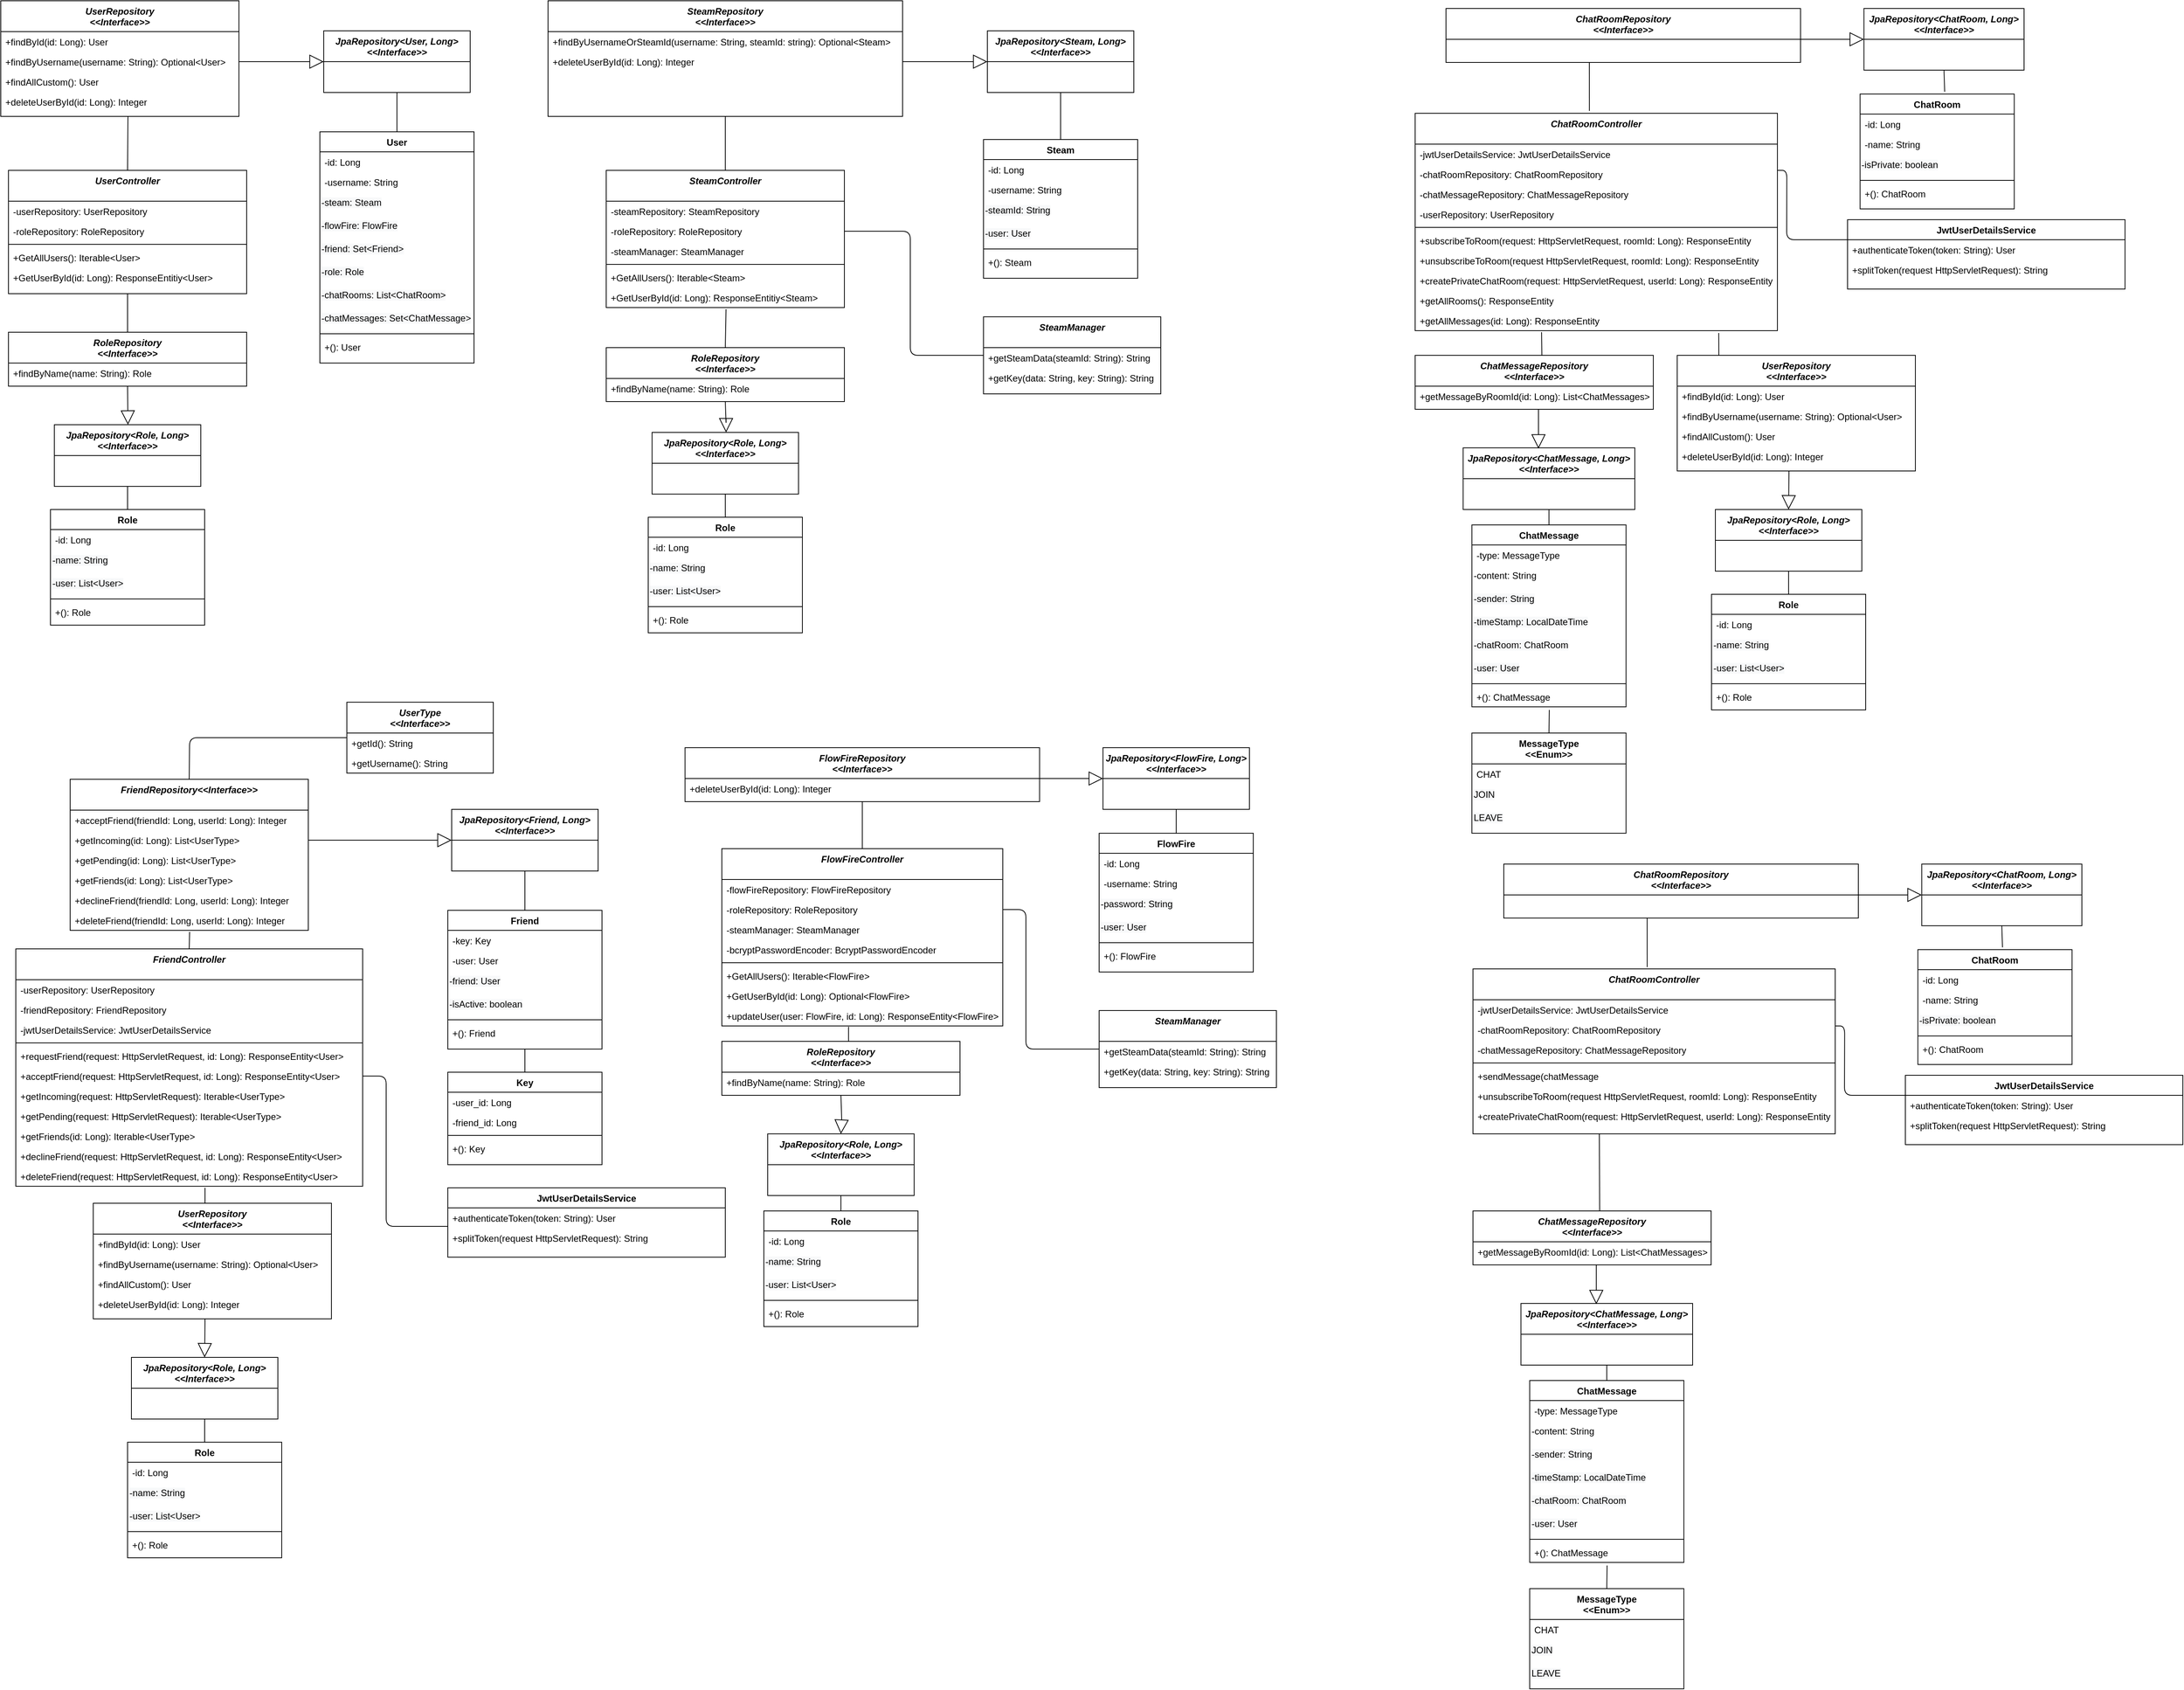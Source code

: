 <mxfile version="14.1.2" type="github">
  <diagram id="C5RBs43oDa-KdzZeNtuy" name="Page-1">
    <mxGraphModel dx="595" dy="737" grid="1" gridSize="10" guides="1" tooltips="1" connect="1" arrows="1" fold="1" page="1" pageScale="1" pageWidth="827" pageHeight="1169" math="0" shadow="0">
      <root>
        <mxCell id="WIyWlLk6GJQsqaUBKTNV-0" />
        <mxCell id="WIyWlLk6GJQsqaUBKTNV-1" parent="WIyWlLk6GJQsqaUBKTNV-0" />
        <mxCell id="zkfFHV4jXpPFQw0GAbJ--0" value="UserRepository &#xa;&lt;&lt;Interface&gt;&gt;" style="swimlane;fontStyle=3;align=center;verticalAlign=top;childLayout=stackLayout;horizontal=1;startSize=40;horizontalStack=0;resizeParent=1;resizeLast=0;collapsible=1;marginBottom=0;rounded=0;shadow=0;strokeWidth=1;" parent="WIyWlLk6GJQsqaUBKTNV-1" vertex="1">
          <mxGeometry x="860" y="20" width="309" height="150" as="geometry">
            <mxRectangle x="230" y="140" width="160" height="26" as="alternateBounds" />
          </mxGeometry>
        </mxCell>
        <mxCell id="zkfFHV4jXpPFQw0GAbJ--1" value="+findById(id: Long): User" style="text;align=left;verticalAlign=top;spacingLeft=4;spacingRight=4;overflow=hidden;rotatable=0;points=[[0,0.5],[1,0.5]];portConstraint=eastwest;" parent="zkfFHV4jXpPFQw0GAbJ--0" vertex="1">
          <mxGeometry y="40" width="309" height="26" as="geometry" />
        </mxCell>
        <mxCell id="zkfFHV4jXpPFQw0GAbJ--2" value="+findByUsername(username: String): Optional&lt;User&gt;" style="text;align=left;verticalAlign=top;spacingLeft=4;spacingRight=4;overflow=hidden;rotatable=0;points=[[0,0.5],[1,0.5]];portConstraint=eastwest;rounded=0;shadow=0;html=0;" parent="zkfFHV4jXpPFQw0GAbJ--0" vertex="1">
          <mxGeometry y="66" width="309" height="26" as="geometry" />
        </mxCell>
        <mxCell id="zkfFHV4jXpPFQw0GAbJ--3" value="+findAllCustom(): User" style="text;align=left;verticalAlign=top;spacingLeft=4;spacingRight=4;overflow=hidden;rotatable=0;points=[[0,0.5],[1,0.5]];portConstraint=eastwest;rounded=0;shadow=0;html=0;" parent="zkfFHV4jXpPFQw0GAbJ--0" vertex="1">
          <mxGeometry y="92" width="309" height="26" as="geometry" />
        </mxCell>
        <mxCell id="2bscIo3EEi8DyLRJmNhd-2" value="+deleteUserById(id: Long): Integer" style="text;align=left;verticalAlign=top;spacingLeft=4;spacingRight=4;overflow=hidden;rotatable=0;points=[[0,0.5],[1,0.5]];portConstraint=eastwest;rounded=0;shadow=0;html=0;" vertex="1" parent="zkfFHV4jXpPFQw0GAbJ--0">
          <mxGeometry y="118" width="309" height="26" as="geometry" />
        </mxCell>
        <mxCell id="2bscIo3EEi8DyLRJmNhd-4" value="JpaRepository&lt;User, Long&gt;&#xa;&lt;&lt;Interface&gt;&gt;" style="swimlane;fontStyle=3;align=center;verticalAlign=top;childLayout=stackLayout;horizontal=1;startSize=40;horizontalStack=0;resizeParent=1;resizeLast=0;collapsible=1;marginBottom=0;rounded=0;shadow=0;strokeWidth=1;" vertex="1" parent="WIyWlLk6GJQsqaUBKTNV-1">
          <mxGeometry x="1279" y="59" width="190" height="80" as="geometry">
            <mxRectangle x="230" y="140" width="160" height="26" as="alternateBounds" />
          </mxGeometry>
        </mxCell>
        <mxCell id="2bscIo3EEi8DyLRJmNhd-9" value="" style="endArrow=block;endSize=16;endFill=0;html=1;entryX=0;entryY=0.5;entryDx=0;entryDy=0;exitX=1;exitY=0.5;exitDx=0;exitDy=0;" edge="1" parent="WIyWlLk6GJQsqaUBKTNV-1" source="zkfFHV4jXpPFQw0GAbJ--2" target="2bscIo3EEi8DyLRJmNhd-4">
          <mxGeometry width="160" relative="1" as="geometry">
            <mxPoint x="1189" y="150" as="sourcePoint" />
            <mxPoint x="1299" y="150" as="targetPoint" />
            <Array as="points">
              <mxPoint x="1219" y="99" />
            </Array>
          </mxGeometry>
        </mxCell>
        <mxCell id="2bscIo3EEi8DyLRJmNhd-10" value="UserController" style="swimlane;fontStyle=3;align=center;verticalAlign=top;childLayout=stackLayout;horizontal=1;startSize=40;horizontalStack=0;resizeParent=1;resizeLast=0;collapsible=1;marginBottom=0;rounded=0;shadow=0;strokeWidth=1;" vertex="1" parent="WIyWlLk6GJQsqaUBKTNV-1">
          <mxGeometry x="870" y="240" width="309" height="160" as="geometry">
            <mxRectangle x="230" y="140" width="160" height="26" as="alternateBounds" />
          </mxGeometry>
        </mxCell>
        <mxCell id="2bscIo3EEi8DyLRJmNhd-14" value="-userRepository: UserRepository" style="text;align=left;verticalAlign=top;spacingLeft=4;spacingRight=4;overflow=hidden;rotatable=0;points=[[0,0.5],[1,0.5]];portConstraint=eastwest;rounded=0;shadow=0;html=0;" vertex="1" parent="2bscIo3EEi8DyLRJmNhd-10">
          <mxGeometry y="40" width="309" height="26" as="geometry" />
        </mxCell>
        <mxCell id="2bscIo3EEi8DyLRJmNhd-19" value="-roleRepository: RoleRepository" style="text;align=left;verticalAlign=top;spacingLeft=4;spacingRight=4;overflow=hidden;rotatable=0;points=[[0,0.5],[1,0.5]];portConstraint=eastwest;rounded=0;shadow=0;html=0;" vertex="1" parent="2bscIo3EEi8DyLRJmNhd-10">
          <mxGeometry y="66" width="309" height="26" as="geometry" />
        </mxCell>
        <mxCell id="2bscIo3EEi8DyLRJmNhd-17" value="" style="line;html=1;strokeWidth=1;align=left;verticalAlign=middle;spacingTop=-1;spacingLeft=3;spacingRight=3;rotatable=0;labelPosition=right;points=[];portConstraint=eastwest;" vertex="1" parent="2bscIo3EEi8DyLRJmNhd-10">
          <mxGeometry y="92" width="309" height="8" as="geometry" />
        </mxCell>
        <mxCell id="2bscIo3EEi8DyLRJmNhd-11" value="+GetAllUsers(): Iterable&lt;User&gt;" style="text;align=left;verticalAlign=top;spacingLeft=4;spacingRight=4;overflow=hidden;rotatable=0;points=[[0,0.5],[1,0.5]];portConstraint=eastwest;" vertex="1" parent="2bscIo3EEi8DyLRJmNhd-10">
          <mxGeometry y="100" width="309" height="26" as="geometry" />
        </mxCell>
        <mxCell id="2bscIo3EEi8DyLRJmNhd-12" value="+GetUserById(id: Long): ResponseEntitiy&lt;User&gt;" style="text;align=left;verticalAlign=top;spacingLeft=4;spacingRight=4;overflow=hidden;rotatable=0;points=[[0,0.5],[1,0.5]];portConstraint=eastwest;rounded=0;shadow=0;html=0;" vertex="1" parent="2bscIo3EEi8DyLRJmNhd-10">
          <mxGeometry y="126" width="309" height="26" as="geometry" />
        </mxCell>
        <mxCell id="2bscIo3EEi8DyLRJmNhd-15" value="" style="endArrow=none;html=1;entryX=0.5;entryY=0;entryDx=0;entryDy=0;" edge="1" parent="WIyWlLk6GJQsqaUBKTNV-1" target="2bscIo3EEi8DyLRJmNhd-10">
          <mxGeometry width="50" height="50" relative="1" as="geometry">
            <mxPoint x="1025" y="170" as="sourcePoint" />
            <mxPoint x="879" y="260" as="targetPoint" />
          </mxGeometry>
        </mxCell>
        <mxCell id="2bscIo3EEi8DyLRJmNhd-20" value="User" style="swimlane;fontStyle=1;align=center;verticalAlign=top;childLayout=stackLayout;horizontal=1;startSize=26;horizontalStack=0;resizeParent=1;resizeLast=0;collapsible=1;marginBottom=0;rounded=0;shadow=0;strokeWidth=1;" vertex="1" parent="WIyWlLk6GJQsqaUBKTNV-1">
          <mxGeometry x="1274" y="190" width="200" height="300" as="geometry">
            <mxRectangle x="130" y="380" width="160" height="26" as="alternateBounds" />
          </mxGeometry>
        </mxCell>
        <mxCell id="2bscIo3EEi8DyLRJmNhd-21" value="-id: Long" style="text;align=left;verticalAlign=top;spacingLeft=4;spacingRight=4;overflow=hidden;rotatable=0;points=[[0,0.5],[1,0.5]];portConstraint=eastwest;" vertex="1" parent="2bscIo3EEi8DyLRJmNhd-20">
          <mxGeometry y="26" width="200" height="26" as="geometry" />
        </mxCell>
        <mxCell id="2bscIo3EEi8DyLRJmNhd-22" value="-username: String" style="text;align=left;verticalAlign=top;spacingLeft=4;spacingRight=4;overflow=hidden;rotatable=0;points=[[0,0.5],[1,0.5]];portConstraint=eastwest;rounded=0;shadow=0;html=0;" vertex="1" parent="2bscIo3EEi8DyLRJmNhd-20">
          <mxGeometry y="52" width="200" height="26" as="geometry" />
        </mxCell>
        <mxCell id="2bscIo3EEi8DyLRJmNhd-26" value="&lt;span style=&quot;color: rgb(0 , 0 , 0) ; font-family: &amp;#34;helvetica&amp;#34; ; font-size: 12px ; font-style: normal ; font-weight: 400 ; letter-spacing: normal ; text-align: left ; text-indent: 0px ; text-transform: none ; word-spacing: 0px ; background-color: rgb(248 , 249 , 250) ; display: inline ; float: none&quot;&gt;-steam: Steam&lt;/span&gt;" style="text;whiteSpace=wrap;html=1;" vertex="1" parent="2bscIo3EEi8DyLRJmNhd-20">
          <mxGeometry y="78" width="200" height="30" as="geometry" />
        </mxCell>
        <mxCell id="2bscIo3EEi8DyLRJmNhd-27" value="&lt;span style=&quot;color: rgb(0 , 0 , 0) ; font-family: &amp;#34;helvetica&amp;#34; ; font-size: 12px ; font-style: normal ; font-weight: 400 ; letter-spacing: normal ; text-align: left ; text-indent: 0px ; text-transform: none ; word-spacing: 0px ; background-color: rgb(248 , 249 , 250) ; display: inline ; float: none&quot;&gt;-flowFire: FlowFire&lt;/span&gt;" style="text;whiteSpace=wrap;html=1;" vertex="1" parent="2bscIo3EEi8DyLRJmNhd-20">
          <mxGeometry y="108" width="200" height="30" as="geometry" />
        </mxCell>
        <mxCell id="2bscIo3EEi8DyLRJmNhd-28" value="&lt;span style=&quot;color: rgb(0 , 0 , 0) ; font-family: &amp;#34;helvetica&amp;#34; ; font-size: 12px ; font-style: normal ; font-weight: 400 ; letter-spacing: normal ; text-align: left ; text-indent: 0px ; text-transform: none ; word-spacing: 0px ; background-color: rgb(248 , 249 , 250) ; display: inline ; float: none&quot;&gt;-friend: Set&amp;lt;Friend&amp;gt;&lt;/span&gt;" style="text;whiteSpace=wrap;html=1;" vertex="1" parent="2bscIo3EEi8DyLRJmNhd-20">
          <mxGeometry y="138" width="200" height="30" as="geometry" />
        </mxCell>
        <mxCell id="2bscIo3EEi8DyLRJmNhd-29" value="&lt;span style=&quot;color: rgb(0 , 0 , 0) ; font-family: &amp;#34;helvetica&amp;#34; ; font-size: 12px ; font-style: normal ; font-weight: 400 ; letter-spacing: normal ; text-align: left ; text-indent: 0px ; text-transform: none ; word-spacing: 0px ; background-color: rgb(248 , 249 , 250) ; display: inline ; float: none&quot;&gt;-role: Role&lt;/span&gt;" style="text;whiteSpace=wrap;html=1;" vertex="1" parent="2bscIo3EEi8DyLRJmNhd-20">
          <mxGeometry y="168" width="200" height="30" as="geometry" />
        </mxCell>
        <mxCell id="2bscIo3EEi8DyLRJmNhd-30" value="&lt;span style=&quot;color: rgb(0 , 0 , 0) ; font-family: &amp;#34;helvetica&amp;#34; ; font-size: 12px ; font-style: normal ; font-weight: 400 ; letter-spacing: normal ; text-align: left ; text-indent: 0px ; text-transform: none ; word-spacing: 0px ; background-color: rgb(248 , 249 , 250) ; display: inline ; float: none&quot;&gt;-chatRooms: List&amp;lt;ChatRoom&amp;gt;&lt;/span&gt;" style="text;whiteSpace=wrap;html=1;" vertex="1" parent="2bscIo3EEi8DyLRJmNhd-20">
          <mxGeometry y="198" width="200" height="30" as="geometry" />
        </mxCell>
        <mxCell id="2bscIo3EEi8DyLRJmNhd-31" value="&lt;span style=&quot;color: rgb(0 , 0 , 0) ; font-family: &amp;#34;helvetica&amp;#34; ; font-size: 12px ; font-style: normal ; font-weight: 400 ; letter-spacing: normal ; text-align: left ; text-indent: 0px ; text-transform: none ; word-spacing: 0px ; background-color: rgb(248 , 249 , 250) ; display: inline ; float: none&quot;&gt;-chatMessages: Set&amp;lt;ChatMessage&amp;gt;&lt;/span&gt;" style="text;whiteSpace=wrap;html=1;" vertex="1" parent="2bscIo3EEi8DyLRJmNhd-20">
          <mxGeometry y="228" width="200" height="30" as="geometry" />
        </mxCell>
        <mxCell id="2bscIo3EEi8DyLRJmNhd-23" value="" style="line;html=1;strokeWidth=1;align=left;verticalAlign=middle;spacingTop=-1;spacingLeft=3;spacingRight=3;rotatable=0;labelPosition=right;points=[];portConstraint=eastwest;" vertex="1" parent="2bscIo3EEi8DyLRJmNhd-20">
          <mxGeometry y="258" width="200" height="8" as="geometry" />
        </mxCell>
        <mxCell id="2bscIo3EEi8DyLRJmNhd-32" value="+(): User" style="text;align=left;verticalAlign=top;spacingLeft=4;spacingRight=4;overflow=hidden;rotatable=0;points=[[0,0.5],[1,0.5]];portConstraint=eastwest;rounded=0;shadow=0;html=0;" vertex="1" parent="2bscIo3EEi8DyLRJmNhd-20">
          <mxGeometry y="266" width="200" height="26" as="geometry" />
        </mxCell>
        <mxCell id="2bscIo3EEi8DyLRJmNhd-33" value="" style="endArrow=none;html=1;exitX=0.5;exitY=1;exitDx=0;exitDy=0;entryX=0.5;entryY=0;entryDx=0;entryDy=0;" edge="1" parent="WIyWlLk6GJQsqaUBKTNV-1" source="2bscIo3EEi8DyLRJmNhd-4" target="2bscIo3EEi8DyLRJmNhd-20">
          <mxGeometry width="50" height="50" relative="1" as="geometry">
            <mxPoint x="1024.5" y="180" as="sourcePoint" />
            <mxPoint x="1024.5" y="250" as="targetPoint" />
          </mxGeometry>
        </mxCell>
        <mxCell id="2bscIo3EEi8DyLRJmNhd-34" value="SteamRepository&#xa;&lt;&lt;Interface&gt;&gt;" style="swimlane;fontStyle=3;align=center;verticalAlign=top;childLayout=stackLayout;horizontal=1;startSize=40;horizontalStack=0;resizeParent=1;resizeLast=0;collapsible=1;marginBottom=0;rounded=0;shadow=0;strokeWidth=1;" vertex="1" parent="WIyWlLk6GJQsqaUBKTNV-1">
          <mxGeometry x="1570" y="20" width="460" height="150" as="geometry">
            <mxRectangle x="230" y="140" width="160" height="26" as="alternateBounds" />
          </mxGeometry>
        </mxCell>
        <mxCell id="2bscIo3EEi8DyLRJmNhd-35" value="+findByUsernameOrSteamId(username: String, steamId: string): Optional&lt;Steam&gt;" style="text;align=left;verticalAlign=top;spacingLeft=4;spacingRight=4;overflow=hidden;rotatable=0;points=[[0,0.5],[1,0.5]];portConstraint=eastwest;" vertex="1" parent="2bscIo3EEi8DyLRJmNhd-34">
          <mxGeometry y="40" width="460" height="26" as="geometry" />
        </mxCell>
        <mxCell id="2bscIo3EEi8DyLRJmNhd-38" value="+deleteUserById(id: Long): Integer" style="text;align=left;verticalAlign=top;spacingLeft=4;spacingRight=4;overflow=hidden;rotatable=0;points=[[0,0.5],[1,0.5]];portConstraint=eastwest;rounded=0;shadow=0;html=0;" vertex="1" parent="2bscIo3EEi8DyLRJmNhd-34">
          <mxGeometry y="66" width="460" height="26" as="geometry" />
        </mxCell>
        <mxCell id="2bscIo3EEi8DyLRJmNhd-39" value="JpaRepository&lt;Steam, Long&gt;&#xa;&lt;&lt;Interface&gt;&gt;" style="swimlane;fontStyle=3;align=center;verticalAlign=top;childLayout=stackLayout;horizontal=1;startSize=40;horizontalStack=0;resizeParent=1;resizeLast=0;collapsible=1;marginBottom=0;rounded=0;shadow=0;strokeWidth=1;" vertex="1" parent="WIyWlLk6GJQsqaUBKTNV-1">
          <mxGeometry x="2140" y="59" width="190" height="80" as="geometry">
            <mxRectangle x="230" y="140" width="160" height="26" as="alternateBounds" />
          </mxGeometry>
        </mxCell>
        <mxCell id="2bscIo3EEi8DyLRJmNhd-40" value="" style="endArrow=block;endSize=16;endFill=0;html=1;entryX=0;entryY=0.5;entryDx=0;entryDy=0;exitX=1;exitY=0.5;exitDx=0;exitDy=0;" edge="1" parent="WIyWlLk6GJQsqaUBKTNV-1" target="2bscIo3EEi8DyLRJmNhd-39">
          <mxGeometry width="160" relative="1" as="geometry">
            <mxPoint x="2030.0" y="99" as="sourcePoint" />
            <mxPoint x="2009" y="150" as="targetPoint" />
            <Array as="points" />
          </mxGeometry>
        </mxCell>
        <mxCell id="2bscIo3EEi8DyLRJmNhd-41" value="SteamController" style="swimlane;fontStyle=3;align=center;verticalAlign=top;childLayout=stackLayout;horizontal=1;startSize=40;horizontalStack=0;resizeParent=1;resizeLast=0;collapsible=1;marginBottom=0;rounded=0;shadow=0;strokeWidth=1;" vertex="1" parent="WIyWlLk6GJQsqaUBKTNV-1">
          <mxGeometry x="1645.5" y="240" width="309" height="178" as="geometry">
            <mxRectangle x="230" y="140" width="160" height="26" as="alternateBounds" />
          </mxGeometry>
        </mxCell>
        <mxCell id="2bscIo3EEi8DyLRJmNhd-42" value="-steamRepository: SteamRepository" style="text;align=left;verticalAlign=top;spacingLeft=4;spacingRight=4;overflow=hidden;rotatable=0;points=[[0,0.5],[1,0.5]];portConstraint=eastwest;rounded=0;shadow=0;html=0;" vertex="1" parent="2bscIo3EEi8DyLRJmNhd-41">
          <mxGeometry y="40" width="309" height="26" as="geometry" />
        </mxCell>
        <mxCell id="2bscIo3EEi8DyLRJmNhd-43" value="-roleRepository: RoleRepository" style="text;align=left;verticalAlign=top;spacingLeft=4;spacingRight=4;overflow=hidden;rotatable=0;points=[[0,0.5],[1,0.5]];portConstraint=eastwest;rounded=0;shadow=0;html=0;" vertex="1" parent="2bscIo3EEi8DyLRJmNhd-41">
          <mxGeometry y="66" width="309" height="26" as="geometry" />
        </mxCell>
        <mxCell id="2bscIo3EEi8DyLRJmNhd-60" value="-steamManager: SteamManager" style="text;align=left;verticalAlign=top;spacingLeft=4;spacingRight=4;overflow=hidden;rotatable=0;points=[[0,0.5],[1,0.5]];portConstraint=eastwest;rounded=0;shadow=0;html=0;" vertex="1" parent="2bscIo3EEi8DyLRJmNhd-41">
          <mxGeometry y="92" width="309" height="26" as="geometry" />
        </mxCell>
        <mxCell id="2bscIo3EEi8DyLRJmNhd-44" value="" style="line;html=1;strokeWidth=1;align=left;verticalAlign=middle;spacingTop=-1;spacingLeft=3;spacingRight=3;rotatable=0;labelPosition=right;points=[];portConstraint=eastwest;" vertex="1" parent="2bscIo3EEi8DyLRJmNhd-41">
          <mxGeometry y="118" width="309" height="8" as="geometry" />
        </mxCell>
        <mxCell id="2bscIo3EEi8DyLRJmNhd-45" value="+GetAllUsers(): Iterable&lt;Steam&gt;" style="text;align=left;verticalAlign=top;spacingLeft=4;spacingRight=4;overflow=hidden;rotatable=0;points=[[0,0.5],[1,0.5]];portConstraint=eastwest;" vertex="1" parent="2bscIo3EEi8DyLRJmNhd-41">
          <mxGeometry y="126" width="309" height="26" as="geometry" />
        </mxCell>
        <mxCell id="2bscIo3EEi8DyLRJmNhd-46" value="+GetUserById(id: Long): ResponseEntitiy&lt;Steam&gt;" style="text;align=left;verticalAlign=top;spacingLeft=4;spacingRight=4;overflow=hidden;rotatable=0;points=[[0,0.5],[1,0.5]];portConstraint=eastwest;rounded=0;shadow=0;html=0;" vertex="1" parent="2bscIo3EEi8DyLRJmNhd-41">
          <mxGeometry y="152" width="309" height="26" as="geometry" />
        </mxCell>
        <mxCell id="2bscIo3EEi8DyLRJmNhd-47" value="" style="endArrow=none;html=1;exitX=0.5;exitY=1;exitDx=0;exitDy=0;entryX=0.5;entryY=0;entryDx=0;entryDy=0;" edge="1" parent="WIyWlLk6GJQsqaUBKTNV-1" source="2bscIo3EEi8DyLRJmNhd-34" target="2bscIo3EEi8DyLRJmNhd-41">
          <mxGeometry width="50" height="50" relative="1" as="geometry">
            <mxPoint x="1539" y="310" as="sourcePoint" />
            <mxPoint x="1589" y="260" as="targetPoint" />
          </mxGeometry>
        </mxCell>
        <mxCell id="2bscIo3EEi8DyLRJmNhd-48" value="Steam" style="swimlane;fontStyle=1;align=center;verticalAlign=top;childLayout=stackLayout;horizontal=1;startSize=26;horizontalStack=0;resizeParent=1;resizeLast=0;collapsible=1;marginBottom=0;rounded=0;shadow=0;strokeWidth=1;" vertex="1" parent="WIyWlLk6GJQsqaUBKTNV-1">
          <mxGeometry x="2135" y="200" width="200" height="180" as="geometry">
            <mxRectangle x="130" y="380" width="160" height="26" as="alternateBounds" />
          </mxGeometry>
        </mxCell>
        <mxCell id="2bscIo3EEi8DyLRJmNhd-49" value="-id: Long" style="text;align=left;verticalAlign=top;spacingLeft=4;spacingRight=4;overflow=hidden;rotatable=0;points=[[0,0.5],[1,0.5]];portConstraint=eastwest;" vertex="1" parent="2bscIo3EEi8DyLRJmNhd-48">
          <mxGeometry y="26" width="200" height="26" as="geometry" />
        </mxCell>
        <mxCell id="2bscIo3EEi8DyLRJmNhd-50" value="-username: String" style="text;align=left;verticalAlign=top;spacingLeft=4;spacingRight=4;overflow=hidden;rotatable=0;points=[[0,0.5],[1,0.5]];portConstraint=eastwest;rounded=0;shadow=0;html=0;" vertex="1" parent="2bscIo3EEi8DyLRJmNhd-48">
          <mxGeometry y="52" width="200" height="26" as="geometry" />
        </mxCell>
        <mxCell id="2bscIo3EEi8DyLRJmNhd-51" value="&lt;span style=&quot;color: rgb(0 , 0 , 0) ; font-family: &amp;#34;helvetica&amp;#34; ; font-size: 12px ; font-style: normal ; font-weight: 400 ; letter-spacing: normal ; text-align: left ; text-indent: 0px ; text-transform: none ; word-spacing: 0px ; background-color: rgb(248 , 249 , 250) ; display: inline ; float: none&quot;&gt;-steamId: String&lt;/span&gt;" style="text;whiteSpace=wrap;html=1;" vertex="1" parent="2bscIo3EEi8DyLRJmNhd-48">
          <mxGeometry y="78" width="200" height="30" as="geometry" />
        </mxCell>
        <mxCell id="2bscIo3EEi8DyLRJmNhd-52" value="&lt;span style=&quot;color: rgb(0 , 0 , 0) ; font-family: &amp;#34;helvetica&amp;#34; ; font-size: 12px ; font-style: normal ; font-weight: 400 ; letter-spacing: normal ; text-align: left ; text-indent: 0px ; text-transform: none ; word-spacing: 0px ; background-color: rgb(248 , 249 , 250) ; display: inline ; float: none&quot;&gt;-user: User&lt;/span&gt;" style="text;whiteSpace=wrap;html=1;" vertex="1" parent="2bscIo3EEi8DyLRJmNhd-48">
          <mxGeometry y="108" width="200" height="30" as="geometry" />
        </mxCell>
        <mxCell id="2bscIo3EEi8DyLRJmNhd-57" value="" style="line;html=1;strokeWidth=1;align=left;verticalAlign=middle;spacingTop=-1;spacingLeft=3;spacingRight=3;rotatable=0;labelPosition=right;points=[];portConstraint=eastwest;" vertex="1" parent="2bscIo3EEi8DyLRJmNhd-48">
          <mxGeometry y="138" width="200" height="8" as="geometry" />
        </mxCell>
        <mxCell id="2bscIo3EEi8DyLRJmNhd-58" value="+(): Steam" style="text;align=left;verticalAlign=top;spacingLeft=4;spacingRight=4;overflow=hidden;rotatable=0;points=[[0,0.5],[1,0.5]];portConstraint=eastwest;rounded=0;shadow=0;html=0;" vertex="1" parent="2bscIo3EEi8DyLRJmNhd-48">
          <mxGeometry y="146" width="200" height="26" as="geometry" />
        </mxCell>
        <mxCell id="2bscIo3EEi8DyLRJmNhd-59" value="" style="endArrow=none;html=1;exitX=0.5;exitY=1;exitDx=0;exitDy=0;entryX=0.5;entryY=0;entryDx=0;entryDy=0;" edge="1" parent="WIyWlLk6GJQsqaUBKTNV-1" source="2bscIo3EEi8DyLRJmNhd-39" target="2bscIo3EEi8DyLRJmNhd-48">
          <mxGeometry width="50" height="50" relative="1" as="geometry">
            <mxPoint x="1734.5" y="180" as="sourcePoint" />
            <mxPoint x="1734.5" y="250" as="targetPoint" />
          </mxGeometry>
        </mxCell>
        <mxCell id="2bscIo3EEi8DyLRJmNhd-61" value="SteamManager" style="swimlane;fontStyle=3;align=center;verticalAlign=top;childLayout=stackLayout;horizontal=1;startSize=40;horizontalStack=0;resizeParent=1;resizeLast=0;collapsible=1;marginBottom=0;rounded=0;shadow=0;strokeWidth=1;" vertex="1" parent="WIyWlLk6GJQsqaUBKTNV-1">
          <mxGeometry x="2135" y="430" width="230" height="100" as="geometry">
            <mxRectangle x="230" y="140" width="160" height="26" as="alternateBounds" />
          </mxGeometry>
        </mxCell>
        <mxCell id="2bscIo3EEi8DyLRJmNhd-66" value="+getSteamData(steamId: String): String" style="text;align=left;verticalAlign=top;spacingLeft=4;spacingRight=4;overflow=hidden;rotatable=0;points=[[0,0.5],[1,0.5]];portConstraint=eastwest;" vertex="1" parent="2bscIo3EEi8DyLRJmNhd-61">
          <mxGeometry y="40" width="230" height="26" as="geometry" />
        </mxCell>
        <mxCell id="2bscIo3EEi8DyLRJmNhd-67" value="+getKey(data: String, key: String): String" style="text;align=left;verticalAlign=top;spacingLeft=4;spacingRight=4;overflow=hidden;rotatable=0;points=[[0,0.5],[1,0.5]];portConstraint=eastwest;rounded=0;shadow=0;html=0;" vertex="1" parent="2bscIo3EEi8DyLRJmNhd-61">
          <mxGeometry y="66" width="230" height="26" as="geometry" />
        </mxCell>
        <mxCell id="2bscIo3EEi8DyLRJmNhd-68" value="" style="endArrow=none;html=1;exitX=1;exitY=0.5;exitDx=0;exitDy=0;" edge="1" parent="WIyWlLk6GJQsqaUBKTNV-1" source="2bscIo3EEi8DyLRJmNhd-43" target="2bscIo3EEi8DyLRJmNhd-61">
          <mxGeometry width="50" height="50" relative="1" as="geometry">
            <mxPoint x="1810" y="180" as="sourcePoint" />
            <mxPoint x="1810" y="250.0" as="targetPoint" />
            <Array as="points">
              <mxPoint x="2040" y="319" />
              <mxPoint x="2040" y="480" />
            </Array>
          </mxGeometry>
        </mxCell>
        <mxCell id="2bscIo3EEi8DyLRJmNhd-69" value="RoleRepository&#xa;&lt;&lt;Interface&gt;&gt;" style="swimlane;fontStyle=3;align=center;verticalAlign=top;childLayout=stackLayout;horizontal=1;startSize=40;horizontalStack=0;resizeParent=1;resizeLast=0;collapsible=1;marginBottom=0;rounded=0;shadow=0;strokeWidth=1;" vertex="1" parent="WIyWlLk6GJQsqaUBKTNV-1">
          <mxGeometry x="870" y="450" width="309" height="70" as="geometry">
            <mxRectangle x="230" y="140" width="160" height="26" as="alternateBounds" />
          </mxGeometry>
        </mxCell>
        <mxCell id="2bscIo3EEi8DyLRJmNhd-71" value="+findByName(name: String): Role" style="text;align=left;verticalAlign=top;spacingLeft=4;spacingRight=4;overflow=hidden;rotatable=0;points=[[0,0.5],[1,0.5]];portConstraint=eastwest;rounded=0;shadow=0;html=0;" vertex="1" parent="2bscIo3EEi8DyLRJmNhd-69">
          <mxGeometry y="40" width="309" height="26" as="geometry" />
        </mxCell>
        <mxCell id="2bscIo3EEi8DyLRJmNhd-74" value="JpaRepository&lt;Role, Long&gt;&#xa;&lt;&lt;Interface&gt;&gt;" style="swimlane;fontStyle=3;align=center;verticalAlign=top;childLayout=stackLayout;horizontal=1;startSize=40;horizontalStack=0;resizeParent=1;resizeLast=0;collapsible=1;marginBottom=0;rounded=0;shadow=0;strokeWidth=1;" vertex="1" parent="WIyWlLk6GJQsqaUBKTNV-1">
          <mxGeometry x="929.5" y="570" width="190" height="80" as="geometry">
            <mxRectangle x="230" y="140" width="160" height="26" as="alternateBounds" />
          </mxGeometry>
        </mxCell>
        <mxCell id="2bscIo3EEi8DyLRJmNhd-75" value="" style="endArrow=block;endSize=16;endFill=0;html=1;exitX=0.5;exitY=1.136;exitDx=0;exitDy=0;exitPerimeter=0;" edge="1" parent="WIyWlLk6GJQsqaUBKTNV-1" source="2bscIo3EEi8DyLRJmNhd-71">
          <mxGeometry width="160" relative="1" as="geometry">
            <mxPoint x="1180" y="560" as="sourcePoint" />
            <mxPoint x="1025" y="570" as="targetPoint" />
            <Array as="points" />
          </mxGeometry>
        </mxCell>
        <mxCell id="2bscIo3EEi8DyLRJmNhd-83" value="Role" style="swimlane;fontStyle=1;align=center;verticalAlign=top;childLayout=stackLayout;horizontal=1;startSize=26;horizontalStack=0;resizeParent=1;resizeLast=0;collapsible=1;marginBottom=0;rounded=0;shadow=0;strokeWidth=1;" vertex="1" parent="WIyWlLk6GJQsqaUBKTNV-1">
          <mxGeometry x="924.5" y="680" width="200" height="150" as="geometry">
            <mxRectangle x="130" y="380" width="160" height="26" as="alternateBounds" />
          </mxGeometry>
        </mxCell>
        <mxCell id="2bscIo3EEi8DyLRJmNhd-85" value="-id: Long" style="text;align=left;verticalAlign=top;spacingLeft=4;spacingRight=4;overflow=hidden;rotatable=0;points=[[0,0.5],[1,0.5]];portConstraint=eastwest;rounded=0;shadow=0;html=0;" vertex="1" parent="2bscIo3EEi8DyLRJmNhd-83">
          <mxGeometry y="26" width="200" height="26" as="geometry" />
        </mxCell>
        <mxCell id="2bscIo3EEi8DyLRJmNhd-90" value="&lt;span style=&quot;color: rgb(0 , 0 , 0) ; font-family: &amp;#34;helvetica&amp;#34; ; font-size: 12px ; font-style: normal ; font-weight: 400 ; letter-spacing: normal ; text-align: left ; text-indent: 0px ; text-transform: none ; word-spacing: 0px ; background-color: rgb(248 , 249 , 250) ; display: inline ; float: none&quot;&gt;-name: String&lt;/span&gt;" style="text;whiteSpace=wrap;html=1;" vertex="1" parent="2bscIo3EEi8DyLRJmNhd-83">
          <mxGeometry y="52" width="200" height="30" as="geometry" />
        </mxCell>
        <mxCell id="2bscIo3EEi8DyLRJmNhd-91" value="&lt;span style=&quot;color: rgb(0 , 0 , 0) ; font-family: &amp;#34;helvetica&amp;#34; ; font-size: 12px ; font-style: normal ; font-weight: 400 ; letter-spacing: normal ; text-align: left ; text-indent: 0px ; text-transform: none ; word-spacing: 0px ; background-color: rgb(248 , 249 , 250) ; display: inline ; float: none&quot;&gt;-user: List&amp;lt;User&amp;gt;&lt;/span&gt;" style="text;whiteSpace=wrap;html=1;" vertex="1" parent="2bscIo3EEi8DyLRJmNhd-83">
          <mxGeometry y="82" width="200" height="30" as="geometry" />
        </mxCell>
        <mxCell id="2bscIo3EEi8DyLRJmNhd-92" value="" style="line;html=1;strokeWidth=1;align=left;verticalAlign=middle;spacingTop=-1;spacingLeft=3;spacingRight=3;rotatable=0;labelPosition=right;points=[];portConstraint=eastwest;" vertex="1" parent="2bscIo3EEi8DyLRJmNhd-83">
          <mxGeometry y="112" width="200" height="8" as="geometry" />
        </mxCell>
        <mxCell id="2bscIo3EEi8DyLRJmNhd-93" value="+(): Role" style="text;align=left;verticalAlign=top;spacingLeft=4;spacingRight=4;overflow=hidden;rotatable=0;points=[[0,0.5],[1,0.5]];portConstraint=eastwest;rounded=0;shadow=0;html=0;" vertex="1" parent="2bscIo3EEi8DyLRJmNhd-83">
          <mxGeometry y="120" width="200" height="26" as="geometry" />
        </mxCell>
        <mxCell id="2bscIo3EEi8DyLRJmNhd-94" value="" style="endArrow=none;html=1;exitX=0.5;exitY=1;exitDx=0;exitDy=0;entryX=0.5;entryY=0;entryDx=0;entryDy=0;" edge="1" parent="WIyWlLk6GJQsqaUBKTNV-1" source="2bscIo3EEi8DyLRJmNhd-74" target="2bscIo3EEi8DyLRJmNhd-83">
          <mxGeometry width="50" height="50" relative="1" as="geometry">
            <mxPoint x="1034.5" y="680" as="sourcePoint" />
            <mxPoint x="1034.5" y="750" as="targetPoint" />
          </mxGeometry>
        </mxCell>
        <mxCell id="2bscIo3EEi8DyLRJmNhd-95" value="" style="endArrow=none;html=1;exitX=0.5;exitY=1;exitDx=0;exitDy=0;entryX=0.5;entryY=0;entryDx=0;entryDy=0;" edge="1" parent="WIyWlLk6GJQsqaUBKTNV-1" source="2bscIo3EEi8DyLRJmNhd-10" target="2bscIo3EEi8DyLRJmNhd-69">
          <mxGeometry width="50" height="50" relative="1" as="geometry">
            <mxPoint x="1024.5" y="180" as="sourcePoint" />
            <mxPoint x="1024.5" y="250" as="targetPoint" />
          </mxGeometry>
        </mxCell>
        <mxCell id="2bscIo3EEi8DyLRJmNhd-96" value="RoleRepository&#xa;&lt;&lt;Interface&gt;&gt;" style="swimlane;fontStyle=3;align=center;verticalAlign=top;childLayout=stackLayout;horizontal=1;startSize=40;horizontalStack=0;resizeParent=1;resizeLast=0;collapsible=1;marginBottom=0;rounded=0;shadow=0;strokeWidth=1;" vertex="1" parent="WIyWlLk6GJQsqaUBKTNV-1">
          <mxGeometry x="1645.5" y="470" width="309" height="70" as="geometry">
            <mxRectangle x="230" y="140" width="160" height="26" as="alternateBounds" />
          </mxGeometry>
        </mxCell>
        <mxCell id="2bscIo3EEi8DyLRJmNhd-97" value="+findByName(name: String): Role" style="text;align=left;verticalAlign=top;spacingLeft=4;spacingRight=4;overflow=hidden;rotatable=0;points=[[0,0.5],[1,0.5]];portConstraint=eastwest;rounded=0;shadow=0;html=0;" vertex="1" parent="2bscIo3EEi8DyLRJmNhd-96">
          <mxGeometry y="40" width="309" height="26" as="geometry" />
        </mxCell>
        <mxCell id="2bscIo3EEi8DyLRJmNhd-98" value="JpaRepository&lt;Role, Long&gt;&#xa;&lt;&lt;Interface&gt;&gt;" style="swimlane;fontStyle=3;align=center;verticalAlign=top;childLayout=stackLayout;horizontal=1;startSize=40;horizontalStack=0;resizeParent=1;resizeLast=0;collapsible=1;marginBottom=0;rounded=0;shadow=0;strokeWidth=1;" vertex="1" parent="WIyWlLk6GJQsqaUBKTNV-1">
          <mxGeometry x="1705" y="580" width="190" height="80" as="geometry">
            <mxRectangle x="230" y="140" width="160" height="26" as="alternateBounds" />
          </mxGeometry>
        </mxCell>
        <mxCell id="2bscIo3EEi8DyLRJmNhd-99" value="" style="endArrow=block;endSize=16;endFill=0;html=1;exitX=0.5;exitY=1.136;exitDx=0;exitDy=0;exitPerimeter=0;" edge="1" parent="WIyWlLk6GJQsqaUBKTNV-1" source="2bscIo3EEi8DyLRJmNhd-97">
          <mxGeometry width="160" relative="1" as="geometry">
            <mxPoint x="1955.5" y="600" as="sourcePoint" />
            <mxPoint x="1801" y="580" as="targetPoint" />
            <Array as="points">
              <mxPoint x="1801" y="570" />
            </Array>
          </mxGeometry>
        </mxCell>
        <mxCell id="2bscIo3EEi8DyLRJmNhd-100" value="Role" style="swimlane;fontStyle=1;align=center;verticalAlign=top;childLayout=stackLayout;horizontal=1;startSize=26;horizontalStack=0;resizeParent=1;resizeLast=0;collapsible=1;marginBottom=0;rounded=0;shadow=0;strokeWidth=1;" vertex="1" parent="WIyWlLk6GJQsqaUBKTNV-1">
          <mxGeometry x="1700" y="690" width="200" height="150" as="geometry">
            <mxRectangle x="130" y="380" width="160" height="26" as="alternateBounds" />
          </mxGeometry>
        </mxCell>
        <mxCell id="2bscIo3EEi8DyLRJmNhd-101" value="-id: Long" style="text;align=left;verticalAlign=top;spacingLeft=4;spacingRight=4;overflow=hidden;rotatable=0;points=[[0,0.5],[1,0.5]];portConstraint=eastwest;rounded=0;shadow=0;html=0;" vertex="1" parent="2bscIo3EEi8DyLRJmNhd-100">
          <mxGeometry y="26" width="200" height="26" as="geometry" />
        </mxCell>
        <mxCell id="2bscIo3EEi8DyLRJmNhd-102" value="&lt;span style=&quot;color: rgb(0 , 0 , 0) ; font-family: &amp;#34;helvetica&amp;#34; ; font-size: 12px ; font-style: normal ; font-weight: 400 ; letter-spacing: normal ; text-align: left ; text-indent: 0px ; text-transform: none ; word-spacing: 0px ; background-color: rgb(248 , 249 , 250) ; display: inline ; float: none&quot;&gt;-name: String&lt;/span&gt;" style="text;whiteSpace=wrap;html=1;" vertex="1" parent="2bscIo3EEi8DyLRJmNhd-100">
          <mxGeometry y="52" width="200" height="30" as="geometry" />
        </mxCell>
        <mxCell id="2bscIo3EEi8DyLRJmNhd-103" value="&lt;span style=&quot;color: rgb(0 , 0 , 0) ; font-family: &amp;#34;helvetica&amp;#34; ; font-size: 12px ; font-style: normal ; font-weight: 400 ; letter-spacing: normal ; text-align: left ; text-indent: 0px ; text-transform: none ; word-spacing: 0px ; background-color: rgb(248 , 249 , 250) ; display: inline ; float: none&quot;&gt;-user: List&amp;lt;User&amp;gt;&lt;/span&gt;" style="text;whiteSpace=wrap;html=1;" vertex="1" parent="2bscIo3EEi8DyLRJmNhd-100">
          <mxGeometry y="82" width="200" height="30" as="geometry" />
        </mxCell>
        <mxCell id="2bscIo3EEi8DyLRJmNhd-104" value="" style="line;html=1;strokeWidth=1;align=left;verticalAlign=middle;spacingTop=-1;spacingLeft=3;spacingRight=3;rotatable=0;labelPosition=right;points=[];portConstraint=eastwest;" vertex="1" parent="2bscIo3EEi8DyLRJmNhd-100">
          <mxGeometry y="112" width="200" height="8" as="geometry" />
        </mxCell>
        <mxCell id="2bscIo3EEi8DyLRJmNhd-105" value="+(): Role" style="text;align=left;verticalAlign=top;spacingLeft=4;spacingRight=4;overflow=hidden;rotatable=0;points=[[0,0.5],[1,0.5]];portConstraint=eastwest;rounded=0;shadow=0;html=0;" vertex="1" parent="2bscIo3EEi8DyLRJmNhd-100">
          <mxGeometry y="120" width="200" height="26" as="geometry" />
        </mxCell>
        <mxCell id="2bscIo3EEi8DyLRJmNhd-106" value="" style="endArrow=none;html=1;exitX=0.5;exitY=1;exitDx=0;exitDy=0;entryX=0.5;entryY=0;entryDx=0;entryDy=0;" edge="1" parent="WIyWlLk6GJQsqaUBKTNV-1" source="2bscIo3EEi8DyLRJmNhd-98" target="2bscIo3EEi8DyLRJmNhd-100">
          <mxGeometry width="50" height="50" relative="1" as="geometry">
            <mxPoint x="1810" y="720" as="sourcePoint" />
            <mxPoint x="1810" y="790" as="targetPoint" />
          </mxGeometry>
        </mxCell>
        <mxCell id="2bscIo3EEi8DyLRJmNhd-107" value="" style="endArrow=none;html=1;exitX=0.503;exitY=1.081;exitDx=0;exitDy=0;entryX=0.5;entryY=0;entryDx=0;entryDy=0;exitPerimeter=0;" edge="1" parent="WIyWlLk6GJQsqaUBKTNV-1" source="2bscIo3EEi8DyLRJmNhd-46" target="2bscIo3EEi8DyLRJmNhd-96">
          <mxGeometry width="50" height="50" relative="1" as="geometry">
            <mxPoint x="1034.5" y="410.0" as="sourcePoint" />
            <mxPoint x="1034.5" y="460.0" as="targetPoint" />
          </mxGeometry>
        </mxCell>
        <mxCell id="2bscIo3EEi8DyLRJmNhd-109" value="FriendRepository&lt;&lt;Interface&gt;&gt;" style="swimlane;fontStyle=3;align=center;verticalAlign=top;childLayout=stackLayout;horizontal=1;startSize=40;horizontalStack=0;resizeParent=1;resizeLast=0;collapsible=1;marginBottom=0;rounded=0;shadow=0;strokeWidth=1;" vertex="1" parent="WIyWlLk6GJQsqaUBKTNV-1">
          <mxGeometry x="950" y="1030" width="309" height="196" as="geometry">
            <mxRectangle x="230" y="140" width="160" height="26" as="alternateBounds" />
          </mxGeometry>
        </mxCell>
        <mxCell id="2bscIo3EEi8DyLRJmNhd-110" value="+acceptFriend(friendId: Long, userId: Long): Integer" style="text;align=left;verticalAlign=top;spacingLeft=4;spacingRight=4;overflow=hidden;rotatable=0;points=[[0,0.5],[1,0.5]];portConstraint=eastwest;" vertex="1" parent="2bscIo3EEi8DyLRJmNhd-109">
          <mxGeometry y="40" width="309" height="26" as="geometry" />
        </mxCell>
        <mxCell id="2bscIo3EEi8DyLRJmNhd-111" value="+getIncoming(id: Long): List&lt;UserType&gt;" style="text;align=left;verticalAlign=top;spacingLeft=4;spacingRight=4;overflow=hidden;rotatable=0;points=[[0,0.5],[1,0.5]];portConstraint=eastwest;rounded=0;shadow=0;html=0;" vertex="1" parent="2bscIo3EEi8DyLRJmNhd-109">
          <mxGeometry y="66" width="309" height="26" as="geometry" />
        </mxCell>
        <mxCell id="2bscIo3EEi8DyLRJmNhd-161" value="+getPending(id: Long): List&lt;UserType&gt;" style="text;align=left;verticalAlign=top;spacingLeft=4;spacingRight=4;overflow=hidden;rotatable=0;points=[[0,0.5],[1,0.5]];portConstraint=eastwest;rounded=0;shadow=0;html=0;" vertex="1" parent="2bscIo3EEi8DyLRJmNhd-109">
          <mxGeometry y="92" width="309" height="26" as="geometry" />
        </mxCell>
        <mxCell id="2bscIo3EEi8DyLRJmNhd-162" value="+getFriends(id: Long): List&lt;UserType&gt;" style="text;align=left;verticalAlign=top;spacingLeft=4;spacingRight=4;overflow=hidden;rotatable=0;points=[[0,0.5],[1,0.5]];portConstraint=eastwest;rounded=0;shadow=0;html=0;" vertex="1" parent="2bscIo3EEi8DyLRJmNhd-109">
          <mxGeometry y="118" width="309" height="26" as="geometry" />
        </mxCell>
        <mxCell id="2bscIo3EEi8DyLRJmNhd-163" value="+declineFriend(friendId: Long, userId: Long): Integer" style="text;align=left;verticalAlign=top;spacingLeft=4;spacingRight=4;overflow=hidden;rotatable=0;points=[[0,0.5],[1,0.5]];portConstraint=eastwest;rounded=0;shadow=0;html=0;" vertex="1" parent="2bscIo3EEi8DyLRJmNhd-109">
          <mxGeometry y="144" width="309" height="26" as="geometry" />
        </mxCell>
        <mxCell id="2bscIo3EEi8DyLRJmNhd-165" value="+deleteFriend(friendId: Long, userId: Long): Integer" style="text;align=left;verticalAlign=top;spacingLeft=4;spacingRight=4;overflow=hidden;rotatable=0;points=[[0,0.5],[1,0.5]];portConstraint=eastwest;rounded=0;shadow=0;html=0;" vertex="1" parent="2bscIo3EEi8DyLRJmNhd-109">
          <mxGeometry y="170" width="309" height="26" as="geometry" />
        </mxCell>
        <mxCell id="2bscIo3EEi8DyLRJmNhd-114" value="JpaRepository&lt;Friend, Long&gt;&#xa;&lt;&lt;Interface&gt;&gt;" style="swimlane;fontStyle=3;align=center;verticalAlign=top;childLayout=stackLayout;horizontal=1;startSize=40;horizontalStack=0;resizeParent=1;resizeLast=0;collapsible=1;marginBottom=0;rounded=0;shadow=0;strokeWidth=1;" vertex="1" parent="WIyWlLk6GJQsqaUBKTNV-1">
          <mxGeometry x="1445" y="1069" width="190" height="80" as="geometry">
            <mxRectangle x="230" y="140" width="160" height="26" as="alternateBounds" />
          </mxGeometry>
        </mxCell>
        <mxCell id="2bscIo3EEi8DyLRJmNhd-115" value="" style="endArrow=block;endSize=16;endFill=0;html=1;entryX=0;entryY=0.5;entryDx=0;entryDy=0;exitX=1;exitY=0.5;exitDx=0;exitDy=0;" edge="1" parent="WIyWlLk6GJQsqaUBKTNV-1" source="2bscIo3EEi8DyLRJmNhd-111" target="2bscIo3EEi8DyLRJmNhd-114">
          <mxGeometry width="160" relative="1" as="geometry">
            <mxPoint x="1219" y="1160" as="sourcePoint" />
            <mxPoint x="1329" y="1160" as="targetPoint" />
            <Array as="points" />
          </mxGeometry>
        </mxCell>
        <mxCell id="2bscIo3EEi8DyLRJmNhd-116" value="FriendController" style="swimlane;fontStyle=3;align=center;verticalAlign=top;childLayout=stackLayout;horizontal=1;startSize=40;horizontalStack=0;resizeParent=1;resizeLast=0;collapsible=1;marginBottom=0;rounded=0;shadow=0;strokeWidth=1;" vertex="1" parent="WIyWlLk6GJQsqaUBKTNV-1">
          <mxGeometry x="879.5" y="1250" width="450" height="308" as="geometry">
            <mxRectangle x="230" y="140" width="160" height="26" as="alternateBounds" />
          </mxGeometry>
        </mxCell>
        <mxCell id="2bscIo3EEi8DyLRJmNhd-117" value="-userRepository: UserRepository" style="text;align=left;verticalAlign=top;spacingLeft=4;spacingRight=4;overflow=hidden;rotatable=0;points=[[0,0.5],[1,0.5]];portConstraint=eastwest;rounded=0;shadow=0;html=0;" vertex="1" parent="2bscIo3EEi8DyLRJmNhd-116">
          <mxGeometry y="40" width="450" height="26" as="geometry" />
        </mxCell>
        <mxCell id="2bscIo3EEi8DyLRJmNhd-118" value="-friendRepository: FriendRepository" style="text;align=left;verticalAlign=top;spacingLeft=4;spacingRight=4;overflow=hidden;rotatable=0;points=[[0,0.5],[1,0.5]];portConstraint=eastwest;rounded=0;shadow=0;html=0;" vertex="1" parent="2bscIo3EEi8DyLRJmNhd-116">
          <mxGeometry y="66" width="450" height="26" as="geometry" />
        </mxCell>
        <mxCell id="2bscIo3EEi8DyLRJmNhd-171" value="-jwtUserDetailsService: JwtUserDetailsService" style="text;align=left;verticalAlign=top;spacingLeft=4;spacingRight=4;overflow=hidden;rotatable=0;points=[[0,0.5],[1,0.5]];portConstraint=eastwest;rounded=0;shadow=0;html=0;" vertex="1" parent="2bscIo3EEi8DyLRJmNhd-116">
          <mxGeometry y="92" width="450" height="26" as="geometry" />
        </mxCell>
        <mxCell id="2bscIo3EEi8DyLRJmNhd-119" value="" style="line;html=1;strokeWidth=1;align=left;verticalAlign=middle;spacingTop=-1;spacingLeft=3;spacingRight=3;rotatable=0;labelPosition=right;points=[];portConstraint=eastwest;" vertex="1" parent="2bscIo3EEi8DyLRJmNhd-116">
          <mxGeometry y="118" width="450" height="8" as="geometry" />
        </mxCell>
        <mxCell id="2bscIo3EEi8DyLRJmNhd-120" value="+requestFriend(request: HttpServletRequest, id: Long): ResponseEntity&lt;User&gt;" style="text;align=left;verticalAlign=top;spacingLeft=4;spacingRight=4;overflow=hidden;rotatable=0;points=[[0,0.5],[1,0.5]];portConstraint=eastwest;" vertex="1" parent="2bscIo3EEi8DyLRJmNhd-116">
          <mxGeometry y="126" width="450" height="26" as="geometry" />
        </mxCell>
        <mxCell id="2bscIo3EEi8DyLRJmNhd-166" value="+acceptFriend(request: HttpServletRequest, id: Long): ResponseEntity&lt;User&gt;" style="text;align=left;verticalAlign=top;spacingLeft=4;spacingRight=4;overflow=hidden;rotatable=0;points=[[0,0.5],[1,0.5]];portConstraint=eastwest;" vertex="1" parent="2bscIo3EEi8DyLRJmNhd-116">
          <mxGeometry y="152" width="450" height="26" as="geometry" />
        </mxCell>
        <mxCell id="2bscIo3EEi8DyLRJmNhd-167" value="+getIncoming(request: HttpServletRequest): Iterable&lt;UserType&gt;" style="text;align=left;verticalAlign=top;spacingLeft=4;spacingRight=4;overflow=hidden;rotatable=0;points=[[0,0.5],[1,0.5]];portConstraint=eastwest;rounded=0;shadow=0;html=0;" vertex="1" parent="2bscIo3EEi8DyLRJmNhd-116">
          <mxGeometry y="178" width="450" height="26" as="geometry" />
        </mxCell>
        <mxCell id="2bscIo3EEi8DyLRJmNhd-121" value="+getPending(request: HttpServletRequest): Iterable&lt;UserType&gt;" style="text;align=left;verticalAlign=top;spacingLeft=4;spacingRight=4;overflow=hidden;rotatable=0;points=[[0,0.5],[1,0.5]];portConstraint=eastwest;rounded=0;shadow=0;html=0;" vertex="1" parent="2bscIo3EEi8DyLRJmNhd-116">
          <mxGeometry y="204" width="450" height="26" as="geometry" />
        </mxCell>
        <mxCell id="2bscIo3EEi8DyLRJmNhd-168" value="+getFriends(id: Long): Iterable&lt;UserType&gt;" style="text;align=left;verticalAlign=top;spacingLeft=4;spacingRight=4;overflow=hidden;rotatable=0;points=[[0,0.5],[1,0.5]];portConstraint=eastwest;rounded=0;shadow=0;html=0;" vertex="1" parent="2bscIo3EEi8DyLRJmNhd-116">
          <mxGeometry y="230" width="450" height="26" as="geometry" />
        </mxCell>
        <mxCell id="2bscIo3EEi8DyLRJmNhd-169" value="+declineFriend(request: HttpServletRequest, id: Long): ResponseEntity&lt;User&gt;" style="text;align=left;verticalAlign=top;spacingLeft=4;spacingRight=4;overflow=hidden;rotatable=0;points=[[0,0.5],[1,0.5]];portConstraint=eastwest;rounded=0;shadow=0;html=0;" vertex="1" parent="2bscIo3EEi8DyLRJmNhd-116">
          <mxGeometry y="256" width="450" height="26" as="geometry" />
        </mxCell>
        <mxCell id="2bscIo3EEi8DyLRJmNhd-170" value="+deleteFriend(request: HttpServletRequest, id: Long): ResponseEntity&lt;User&gt;" style="text;align=left;verticalAlign=top;spacingLeft=4;spacingRight=4;overflow=hidden;rotatable=0;points=[[0,0.5],[1,0.5]];portConstraint=eastwest;rounded=0;shadow=0;html=0;" vertex="1" parent="2bscIo3EEi8DyLRJmNhd-116">
          <mxGeometry y="282" width="450" height="26" as="geometry" />
        </mxCell>
        <mxCell id="2bscIo3EEi8DyLRJmNhd-122" value="" style="endArrow=none;html=1;entryX=0.5;entryY=0;entryDx=0;entryDy=0;" edge="1" parent="WIyWlLk6GJQsqaUBKTNV-1" target="2bscIo3EEi8DyLRJmNhd-116">
          <mxGeometry width="50" height="50" relative="1" as="geometry">
            <mxPoint x="1105" y="1228" as="sourcePoint" />
            <mxPoint x="909" y="1270" as="targetPoint" />
          </mxGeometry>
        </mxCell>
        <mxCell id="2bscIo3EEi8DyLRJmNhd-123" value="Friend" style="swimlane;fontStyle=1;align=center;verticalAlign=top;childLayout=stackLayout;horizontal=1;startSize=26;horizontalStack=0;resizeParent=1;resizeLast=0;collapsible=1;marginBottom=0;rounded=0;shadow=0;strokeWidth=1;" vertex="1" parent="WIyWlLk6GJQsqaUBKTNV-1">
          <mxGeometry x="1440" y="1200" width="200" height="180" as="geometry">
            <mxRectangle x="130" y="380" width="160" height="26" as="alternateBounds" />
          </mxGeometry>
        </mxCell>
        <mxCell id="2bscIo3EEi8DyLRJmNhd-124" value="-key: Key" style="text;align=left;verticalAlign=top;spacingLeft=4;spacingRight=4;overflow=hidden;rotatable=0;points=[[0,0.5],[1,0.5]];portConstraint=eastwest;" vertex="1" parent="2bscIo3EEi8DyLRJmNhd-123">
          <mxGeometry y="26" width="200" height="26" as="geometry" />
        </mxCell>
        <mxCell id="2bscIo3EEi8DyLRJmNhd-125" value="-user: User" style="text;align=left;verticalAlign=top;spacingLeft=4;spacingRight=4;overflow=hidden;rotatable=0;points=[[0,0.5],[1,0.5]];portConstraint=eastwest;rounded=0;shadow=0;html=0;" vertex="1" parent="2bscIo3EEi8DyLRJmNhd-123">
          <mxGeometry y="52" width="200" height="26" as="geometry" />
        </mxCell>
        <mxCell id="2bscIo3EEi8DyLRJmNhd-126" value="&lt;span style=&quot;color: rgb(0 , 0 , 0) ; font-family: &amp;#34;helvetica&amp;#34; ; font-size: 12px ; font-style: normal ; font-weight: 400 ; letter-spacing: normal ; text-align: left ; text-indent: 0px ; text-transform: none ; word-spacing: 0px ; background-color: rgb(248 , 249 , 250) ; display: inline ; float: none&quot;&gt;-friend: User&lt;/span&gt;" style="text;whiteSpace=wrap;html=1;" vertex="1" parent="2bscIo3EEi8DyLRJmNhd-123">
          <mxGeometry y="78" width="200" height="30" as="geometry" />
        </mxCell>
        <mxCell id="2bscIo3EEi8DyLRJmNhd-127" value="&lt;span style=&quot;color: rgb(0 , 0 , 0) ; font-family: &amp;#34;helvetica&amp;#34; ; font-size: 12px ; font-style: normal ; font-weight: 400 ; letter-spacing: normal ; text-align: left ; text-indent: 0px ; text-transform: none ; word-spacing: 0px ; background-color: rgb(248 , 249 , 250) ; display: inline ; float: none&quot;&gt;-isActive: boolean&lt;/span&gt;" style="text;whiteSpace=wrap;html=1;" vertex="1" parent="2bscIo3EEi8DyLRJmNhd-123">
          <mxGeometry y="108" width="200" height="30" as="geometry" />
        </mxCell>
        <mxCell id="2bscIo3EEi8DyLRJmNhd-132" value="" style="line;html=1;strokeWidth=1;align=left;verticalAlign=middle;spacingTop=-1;spacingLeft=3;spacingRight=3;rotatable=0;labelPosition=right;points=[];portConstraint=eastwest;" vertex="1" parent="2bscIo3EEi8DyLRJmNhd-123">
          <mxGeometry y="138" width="200" height="8" as="geometry" />
        </mxCell>
        <mxCell id="2bscIo3EEi8DyLRJmNhd-133" value="+(): Friend" style="text;align=left;verticalAlign=top;spacingLeft=4;spacingRight=4;overflow=hidden;rotatable=0;points=[[0,0.5],[1,0.5]];portConstraint=eastwest;rounded=0;shadow=0;html=0;" vertex="1" parent="2bscIo3EEi8DyLRJmNhd-123">
          <mxGeometry y="146" width="200" height="26" as="geometry" />
        </mxCell>
        <mxCell id="2bscIo3EEi8DyLRJmNhd-134" value="" style="endArrow=none;html=1;exitX=0.5;exitY=1;exitDx=0;exitDy=0;entryX=0.5;entryY=0;entryDx=0;entryDy=0;" edge="1" parent="WIyWlLk6GJQsqaUBKTNV-1" source="2bscIo3EEi8DyLRJmNhd-114" target="2bscIo3EEi8DyLRJmNhd-123">
          <mxGeometry width="50" height="50" relative="1" as="geometry">
            <mxPoint x="1190.5" y="1190" as="sourcePoint" />
            <mxPoint x="1190.5" y="1260" as="targetPoint" />
          </mxGeometry>
        </mxCell>
        <mxCell id="2bscIo3EEi8DyLRJmNhd-137" value="JpaRepository&lt;Role, Long&gt;&#xa;&lt;&lt;Interface&gt;&gt;" style="swimlane;fontStyle=3;align=center;verticalAlign=top;childLayout=stackLayout;horizontal=1;startSize=40;horizontalStack=0;resizeParent=1;resizeLast=0;collapsible=1;marginBottom=0;rounded=0;shadow=0;strokeWidth=1;" vertex="1" parent="WIyWlLk6GJQsqaUBKTNV-1">
          <mxGeometry x="1029.5" y="1780" width="190" height="80" as="geometry">
            <mxRectangle x="230" y="140" width="160" height="26" as="alternateBounds" />
          </mxGeometry>
        </mxCell>
        <mxCell id="2bscIo3EEi8DyLRJmNhd-138" value="" style="endArrow=block;endSize=16;endFill=0;html=1;entryX=0.5;entryY=0;entryDx=0;entryDy=0;" edge="1" parent="WIyWlLk6GJQsqaUBKTNV-1" target="2bscIo3EEi8DyLRJmNhd-137">
          <mxGeometry width="160" relative="1" as="geometry">
            <mxPoint x="1125" y="1730" as="sourcePoint" />
            <mxPoint x="1125" y="1750" as="targetPoint" />
            <Array as="points" />
          </mxGeometry>
        </mxCell>
        <mxCell id="2bscIo3EEi8DyLRJmNhd-139" value="Role" style="swimlane;fontStyle=1;align=center;verticalAlign=top;childLayout=stackLayout;horizontal=1;startSize=26;horizontalStack=0;resizeParent=1;resizeLast=0;collapsible=1;marginBottom=0;rounded=0;shadow=0;strokeWidth=1;" vertex="1" parent="WIyWlLk6GJQsqaUBKTNV-1">
          <mxGeometry x="1024.5" y="1890" width="200" height="150" as="geometry">
            <mxRectangle x="130" y="380" width="160" height="26" as="alternateBounds" />
          </mxGeometry>
        </mxCell>
        <mxCell id="2bscIo3EEi8DyLRJmNhd-140" value="-id: Long" style="text;align=left;verticalAlign=top;spacingLeft=4;spacingRight=4;overflow=hidden;rotatable=0;points=[[0,0.5],[1,0.5]];portConstraint=eastwest;rounded=0;shadow=0;html=0;" vertex="1" parent="2bscIo3EEi8DyLRJmNhd-139">
          <mxGeometry y="26" width="200" height="26" as="geometry" />
        </mxCell>
        <mxCell id="2bscIo3EEi8DyLRJmNhd-141" value="&lt;span style=&quot;color: rgb(0 , 0 , 0) ; font-family: &amp;#34;helvetica&amp;#34; ; font-size: 12px ; font-style: normal ; font-weight: 400 ; letter-spacing: normal ; text-align: left ; text-indent: 0px ; text-transform: none ; word-spacing: 0px ; background-color: rgb(248 , 249 , 250) ; display: inline ; float: none&quot;&gt;-name: String&lt;/span&gt;" style="text;whiteSpace=wrap;html=1;" vertex="1" parent="2bscIo3EEi8DyLRJmNhd-139">
          <mxGeometry y="52" width="200" height="30" as="geometry" />
        </mxCell>
        <mxCell id="2bscIo3EEi8DyLRJmNhd-142" value="&lt;span style=&quot;color: rgb(0 , 0 , 0) ; font-family: &amp;#34;helvetica&amp;#34; ; font-size: 12px ; font-style: normal ; font-weight: 400 ; letter-spacing: normal ; text-align: left ; text-indent: 0px ; text-transform: none ; word-spacing: 0px ; background-color: rgb(248 , 249 , 250) ; display: inline ; float: none&quot;&gt;-user: List&amp;lt;User&amp;gt;&lt;/span&gt;" style="text;whiteSpace=wrap;html=1;" vertex="1" parent="2bscIo3EEi8DyLRJmNhd-139">
          <mxGeometry y="82" width="200" height="30" as="geometry" />
        </mxCell>
        <mxCell id="2bscIo3EEi8DyLRJmNhd-143" value="" style="line;html=1;strokeWidth=1;align=left;verticalAlign=middle;spacingTop=-1;spacingLeft=3;spacingRight=3;rotatable=0;labelPosition=right;points=[];portConstraint=eastwest;" vertex="1" parent="2bscIo3EEi8DyLRJmNhd-139">
          <mxGeometry y="112" width="200" height="8" as="geometry" />
        </mxCell>
        <mxCell id="2bscIo3EEi8DyLRJmNhd-144" value="+(): Role" style="text;align=left;verticalAlign=top;spacingLeft=4;spacingRight=4;overflow=hidden;rotatable=0;points=[[0,0.5],[1,0.5]];portConstraint=eastwest;rounded=0;shadow=0;html=0;" vertex="1" parent="2bscIo3EEi8DyLRJmNhd-139">
          <mxGeometry y="120" width="200" height="26" as="geometry" />
        </mxCell>
        <mxCell id="2bscIo3EEi8DyLRJmNhd-145" value="" style="endArrow=none;html=1;exitX=0.5;exitY=1;exitDx=0;exitDy=0;entryX=0.5;entryY=0;entryDx=0;entryDy=0;" edge="1" parent="WIyWlLk6GJQsqaUBKTNV-1" target="2bscIo3EEi8DyLRJmNhd-139">
          <mxGeometry width="50" height="50" relative="1" as="geometry">
            <mxPoint x="1124.5" y="1860" as="sourcePoint" />
            <mxPoint x="1134.5" y="1960" as="targetPoint" />
          </mxGeometry>
        </mxCell>
        <mxCell id="2bscIo3EEi8DyLRJmNhd-146" value="" style="endArrow=none;html=1;" edge="1" parent="WIyWlLk6GJQsqaUBKTNV-1">
          <mxGeometry width="50" height="50" relative="1" as="geometry">
            <mxPoint x="1125" y="1560" as="sourcePoint" />
            <mxPoint x="1125" y="1580" as="targetPoint" />
          </mxGeometry>
        </mxCell>
        <mxCell id="2bscIo3EEi8DyLRJmNhd-147" value="Key" style="swimlane;fontStyle=1;align=center;verticalAlign=top;childLayout=stackLayout;horizontal=1;startSize=26;horizontalStack=0;resizeParent=1;resizeLast=0;collapsible=1;marginBottom=0;rounded=0;shadow=0;strokeWidth=1;" vertex="1" parent="WIyWlLk6GJQsqaUBKTNV-1">
          <mxGeometry x="1440" y="1410" width="200" height="120" as="geometry">
            <mxRectangle x="130" y="380" width="160" height="26" as="alternateBounds" />
          </mxGeometry>
        </mxCell>
        <mxCell id="2bscIo3EEi8DyLRJmNhd-148" value="-user_id: Long" style="text;align=left;verticalAlign=top;spacingLeft=4;spacingRight=4;overflow=hidden;rotatable=0;points=[[0,0.5],[1,0.5]];portConstraint=eastwest;" vertex="1" parent="2bscIo3EEi8DyLRJmNhd-147">
          <mxGeometry y="26" width="200" height="26" as="geometry" />
        </mxCell>
        <mxCell id="2bscIo3EEi8DyLRJmNhd-149" value="-friend_id: Long" style="text;align=left;verticalAlign=top;spacingLeft=4;spacingRight=4;overflow=hidden;rotatable=0;points=[[0,0.5],[1,0.5]];portConstraint=eastwest;rounded=0;shadow=0;html=0;" vertex="1" parent="2bscIo3EEi8DyLRJmNhd-147">
          <mxGeometry y="52" width="200" height="26" as="geometry" />
        </mxCell>
        <mxCell id="2bscIo3EEi8DyLRJmNhd-152" value="" style="line;html=1;strokeWidth=1;align=left;verticalAlign=middle;spacingTop=-1;spacingLeft=3;spacingRight=3;rotatable=0;labelPosition=right;points=[];portConstraint=eastwest;" vertex="1" parent="2bscIo3EEi8DyLRJmNhd-147">
          <mxGeometry y="78" width="200" height="8" as="geometry" />
        </mxCell>
        <mxCell id="2bscIo3EEi8DyLRJmNhd-153" value="+(): Key" style="text;align=left;verticalAlign=top;spacingLeft=4;spacingRight=4;overflow=hidden;rotatable=0;points=[[0,0.5],[1,0.5]];portConstraint=eastwest;rounded=0;shadow=0;html=0;" vertex="1" parent="2bscIo3EEi8DyLRJmNhd-147">
          <mxGeometry y="86" width="200" height="26" as="geometry" />
        </mxCell>
        <mxCell id="2bscIo3EEi8DyLRJmNhd-154" value="" style="endArrow=none;html=1;exitX=0.5;exitY=1;exitDx=0;exitDy=0;entryX=0.5;entryY=0;entryDx=0;entryDy=0;" edge="1" parent="WIyWlLk6GJQsqaUBKTNV-1" source="2bscIo3EEi8DyLRJmNhd-123" target="2bscIo3EEi8DyLRJmNhd-147">
          <mxGeometry width="50" height="50" relative="1" as="geometry">
            <mxPoint x="1550" y="1159" as="sourcePoint" />
            <mxPoint x="1550" y="1210" as="targetPoint" />
          </mxGeometry>
        </mxCell>
        <mxCell id="2bscIo3EEi8DyLRJmNhd-157" value="UserType&#xa;&lt;&lt;Interface&gt;&gt;" style="swimlane;fontStyle=3;align=center;verticalAlign=top;childLayout=stackLayout;horizontal=1;startSize=40;horizontalStack=0;resizeParent=1;resizeLast=0;collapsible=1;marginBottom=0;rounded=0;shadow=0;strokeWidth=1;" vertex="1" parent="WIyWlLk6GJQsqaUBKTNV-1">
          <mxGeometry x="1309" y="930" width="190" height="92" as="geometry">
            <mxRectangle x="230" y="140" width="160" height="26" as="alternateBounds" />
          </mxGeometry>
        </mxCell>
        <mxCell id="2bscIo3EEi8DyLRJmNhd-159" value="+getId(): String" style="text;align=left;verticalAlign=top;spacingLeft=4;spacingRight=4;overflow=hidden;rotatable=0;points=[[0,0.5],[1,0.5]];portConstraint=eastwest;" vertex="1" parent="2bscIo3EEi8DyLRJmNhd-157">
          <mxGeometry y="40" width="190" height="26" as="geometry" />
        </mxCell>
        <mxCell id="2bscIo3EEi8DyLRJmNhd-160" value="+getUsername(): String" style="text;align=left;verticalAlign=top;spacingLeft=4;spacingRight=4;overflow=hidden;rotatable=0;points=[[0,0.5],[1,0.5]];portConstraint=eastwest;" vertex="1" parent="2bscIo3EEi8DyLRJmNhd-157">
          <mxGeometry y="66" width="190" height="26" as="geometry" />
        </mxCell>
        <mxCell id="2bscIo3EEi8DyLRJmNhd-158" value="" style="endArrow=none;html=1;entryX=0;entryY=0.5;entryDx=0;entryDy=0;exitX=0.5;exitY=0;exitDx=0;exitDy=0;" edge="1" parent="WIyWlLk6GJQsqaUBKTNV-1" source="2bscIo3EEi8DyLRJmNhd-109" target="2bscIo3EEi8DyLRJmNhd-157">
          <mxGeometry width="50" height="50" relative="1" as="geometry">
            <mxPoint x="1065" y="1190" as="sourcePoint" />
            <mxPoint x="1064.5" y="1260" as="targetPoint" />
            <Array as="points">
              <mxPoint x="1105" y="976" />
            </Array>
          </mxGeometry>
        </mxCell>
        <mxCell id="2bscIo3EEi8DyLRJmNhd-172" value="JwtUserDetailsService" style="swimlane;fontStyle=1;align=center;verticalAlign=top;childLayout=stackLayout;horizontal=1;startSize=26;horizontalStack=0;resizeParent=1;resizeLast=0;collapsible=1;marginBottom=0;rounded=0;shadow=0;strokeWidth=1;" vertex="1" parent="WIyWlLk6GJQsqaUBKTNV-1">
          <mxGeometry x="1440" y="1560" width="360" height="90" as="geometry">
            <mxRectangle x="130" y="380" width="160" height="26" as="alternateBounds" />
          </mxGeometry>
        </mxCell>
        <mxCell id="2bscIo3EEi8DyLRJmNhd-176" value="+authenticateToken(token: String): User" style="text;align=left;verticalAlign=top;spacingLeft=4;spacingRight=4;overflow=hidden;rotatable=0;points=[[0,0.5],[1,0.5]];portConstraint=eastwest;rounded=0;shadow=0;html=0;" vertex="1" parent="2bscIo3EEi8DyLRJmNhd-172">
          <mxGeometry y="26" width="360" height="26" as="geometry" />
        </mxCell>
        <mxCell id="2bscIo3EEi8DyLRJmNhd-177" value="+splitToken(request HttpServletRequest): String" style="text;align=left;verticalAlign=top;spacingLeft=4;spacingRight=4;overflow=hidden;rotatable=0;points=[[0,0.5],[1,0.5]];portConstraint=eastwest;rounded=0;shadow=0;html=0;" vertex="1" parent="2bscIo3EEi8DyLRJmNhd-172">
          <mxGeometry y="52" width="360" height="24" as="geometry" />
        </mxCell>
        <mxCell id="2bscIo3EEi8DyLRJmNhd-178" value="" style="endArrow=none;html=1;exitX=1;exitY=0.5;exitDx=0;exitDy=0;" edge="1" parent="WIyWlLk6GJQsqaUBKTNV-1" source="2bscIo3EEi8DyLRJmNhd-166">
          <mxGeometry width="50" height="50" relative="1" as="geometry">
            <mxPoint x="1135" y="1570" as="sourcePoint" />
            <mxPoint x="1440" y="1610" as="targetPoint" />
            <Array as="points">
              <mxPoint x="1360" y="1415" />
              <mxPoint x="1360" y="1610" />
            </Array>
          </mxGeometry>
        </mxCell>
        <mxCell id="2bscIo3EEi8DyLRJmNhd-184" value="UserRepository &#xa;&lt;&lt;Interface&gt;&gt;" style="swimlane;fontStyle=3;align=center;verticalAlign=top;childLayout=stackLayout;horizontal=1;startSize=40;horizontalStack=0;resizeParent=1;resizeLast=0;collapsible=1;marginBottom=0;rounded=0;shadow=0;strokeWidth=1;" vertex="1" parent="WIyWlLk6GJQsqaUBKTNV-1">
          <mxGeometry x="980" y="1580" width="309" height="150" as="geometry">
            <mxRectangle x="230" y="140" width="160" height="26" as="alternateBounds" />
          </mxGeometry>
        </mxCell>
        <mxCell id="2bscIo3EEi8DyLRJmNhd-185" value="+findById(id: Long): User" style="text;align=left;verticalAlign=top;spacingLeft=4;spacingRight=4;overflow=hidden;rotatable=0;points=[[0,0.5],[1,0.5]];portConstraint=eastwest;" vertex="1" parent="2bscIo3EEi8DyLRJmNhd-184">
          <mxGeometry y="40" width="309" height="26" as="geometry" />
        </mxCell>
        <mxCell id="2bscIo3EEi8DyLRJmNhd-186" value="+findByUsername(username: String): Optional&lt;User&gt;" style="text;align=left;verticalAlign=top;spacingLeft=4;spacingRight=4;overflow=hidden;rotatable=0;points=[[0,0.5],[1,0.5]];portConstraint=eastwest;rounded=0;shadow=0;html=0;" vertex="1" parent="2bscIo3EEi8DyLRJmNhd-184">
          <mxGeometry y="66" width="309" height="26" as="geometry" />
        </mxCell>
        <mxCell id="2bscIo3EEi8DyLRJmNhd-187" value="+findAllCustom(): User" style="text;align=left;verticalAlign=top;spacingLeft=4;spacingRight=4;overflow=hidden;rotatable=0;points=[[0,0.5],[1,0.5]];portConstraint=eastwest;rounded=0;shadow=0;html=0;" vertex="1" parent="2bscIo3EEi8DyLRJmNhd-184">
          <mxGeometry y="92" width="309" height="26" as="geometry" />
        </mxCell>
        <mxCell id="2bscIo3EEi8DyLRJmNhd-188" value="+deleteUserById(id: Long): Integer" style="text;align=left;verticalAlign=top;spacingLeft=4;spacingRight=4;overflow=hidden;rotatable=0;points=[[0,0.5],[1,0.5]];portConstraint=eastwest;rounded=0;shadow=0;html=0;" vertex="1" parent="2bscIo3EEi8DyLRJmNhd-184">
          <mxGeometry y="118" width="309" height="26" as="geometry" />
        </mxCell>
        <mxCell id="2bscIo3EEi8DyLRJmNhd-189" value="FlowFireRepository&#xa;&lt;&lt;Interface&gt;&gt;" style="swimlane;fontStyle=3;align=center;verticalAlign=top;childLayout=stackLayout;horizontal=1;startSize=40;horizontalStack=0;resizeParent=1;resizeLast=0;collapsible=1;marginBottom=0;rounded=0;shadow=0;strokeWidth=1;" vertex="1" parent="WIyWlLk6GJQsqaUBKTNV-1">
          <mxGeometry x="1747.75" y="989" width="460" height="70" as="geometry">
            <mxRectangle x="230" y="140" width="160" height="26" as="alternateBounds" />
          </mxGeometry>
        </mxCell>
        <mxCell id="2bscIo3EEi8DyLRJmNhd-191" value="+deleteUserById(id: Long): Integer" style="text;align=left;verticalAlign=top;spacingLeft=4;spacingRight=4;overflow=hidden;rotatable=0;points=[[0,0.5],[1,0.5]];portConstraint=eastwest;rounded=0;shadow=0;html=0;" vertex="1" parent="2bscIo3EEi8DyLRJmNhd-189">
          <mxGeometry y="40" width="460" height="26" as="geometry" />
        </mxCell>
        <mxCell id="2bscIo3EEi8DyLRJmNhd-192" value="JpaRepository&lt;FlowFire, Long&gt;&#xa;&lt;&lt;Interface&gt;&gt;" style="swimlane;fontStyle=3;align=center;verticalAlign=top;childLayout=stackLayout;horizontal=1;startSize=40;horizontalStack=0;resizeParent=1;resizeLast=0;collapsible=1;marginBottom=0;rounded=0;shadow=0;strokeWidth=1;" vertex="1" parent="WIyWlLk6GJQsqaUBKTNV-1">
          <mxGeometry x="2290" y="989" width="190" height="80" as="geometry">
            <mxRectangle x="230" y="140" width="160" height="26" as="alternateBounds" />
          </mxGeometry>
        </mxCell>
        <mxCell id="2bscIo3EEi8DyLRJmNhd-193" value="" style="endArrow=block;endSize=16;endFill=0;html=1;entryX=0;entryY=0.5;entryDx=0;entryDy=0;exitX=1;exitY=0.5;exitDx=0;exitDy=0;" edge="1" parent="WIyWlLk6GJQsqaUBKTNV-1" target="2bscIo3EEi8DyLRJmNhd-192">
          <mxGeometry width="160" relative="1" as="geometry">
            <mxPoint x="2180.0" y="1029" as="sourcePoint" />
            <mxPoint x="2159" y="1080" as="targetPoint" />
            <Array as="points" />
          </mxGeometry>
        </mxCell>
        <mxCell id="2bscIo3EEi8DyLRJmNhd-194" value="FlowFireController" style="swimlane;fontStyle=3;align=center;verticalAlign=top;childLayout=stackLayout;horizontal=1;startSize=40;horizontalStack=0;resizeParent=1;resizeLast=0;collapsible=1;marginBottom=0;rounded=0;shadow=0;strokeWidth=1;" vertex="1" parent="WIyWlLk6GJQsqaUBKTNV-1">
          <mxGeometry x="1795.5" y="1120" width="364.5" height="230" as="geometry">
            <mxRectangle x="230" y="140" width="160" height="26" as="alternateBounds" />
          </mxGeometry>
        </mxCell>
        <mxCell id="2bscIo3EEi8DyLRJmNhd-195" value="-flowFireRepository: FlowFireRepository" style="text;align=left;verticalAlign=top;spacingLeft=4;spacingRight=4;overflow=hidden;rotatable=0;points=[[0,0.5],[1,0.5]];portConstraint=eastwest;rounded=0;shadow=0;html=0;" vertex="1" parent="2bscIo3EEi8DyLRJmNhd-194">
          <mxGeometry y="40" width="364.5" height="26" as="geometry" />
        </mxCell>
        <mxCell id="2bscIo3EEi8DyLRJmNhd-196" value="-roleRepository: RoleRepository" style="text;align=left;verticalAlign=top;spacingLeft=4;spacingRight=4;overflow=hidden;rotatable=0;points=[[0,0.5],[1,0.5]];portConstraint=eastwest;rounded=0;shadow=0;html=0;" vertex="1" parent="2bscIo3EEi8DyLRJmNhd-194">
          <mxGeometry y="66" width="364.5" height="26" as="geometry" />
        </mxCell>
        <mxCell id="2bscIo3EEi8DyLRJmNhd-197" value="-steamManager: SteamManager" style="text;align=left;verticalAlign=top;spacingLeft=4;spacingRight=4;overflow=hidden;rotatable=0;points=[[0,0.5],[1,0.5]];portConstraint=eastwest;rounded=0;shadow=0;html=0;" vertex="1" parent="2bscIo3EEi8DyLRJmNhd-194">
          <mxGeometry y="92" width="364.5" height="26" as="geometry" />
        </mxCell>
        <mxCell id="2bscIo3EEi8DyLRJmNhd-229" value="-bcryptPasswordEncoder: BcryptPasswordEncoder" style="text;align=left;verticalAlign=top;spacingLeft=4;spacingRight=4;overflow=hidden;rotatable=0;points=[[0,0.5],[1,0.5]];portConstraint=eastwest;rounded=0;shadow=0;html=0;" vertex="1" parent="2bscIo3EEi8DyLRJmNhd-194">
          <mxGeometry y="118" width="364.5" height="26" as="geometry" />
        </mxCell>
        <mxCell id="2bscIo3EEi8DyLRJmNhd-198" value="" style="line;html=1;strokeWidth=1;align=left;verticalAlign=middle;spacingTop=-1;spacingLeft=3;spacingRight=3;rotatable=0;labelPosition=right;points=[];portConstraint=eastwest;" vertex="1" parent="2bscIo3EEi8DyLRJmNhd-194">
          <mxGeometry y="144" width="364.5" height="8" as="geometry" />
        </mxCell>
        <mxCell id="2bscIo3EEi8DyLRJmNhd-199" value="+GetAllUsers(): Iterable&lt;FlowFire&gt;" style="text;align=left;verticalAlign=top;spacingLeft=4;spacingRight=4;overflow=hidden;rotatable=0;points=[[0,0.5],[1,0.5]];portConstraint=eastwest;" vertex="1" parent="2bscIo3EEi8DyLRJmNhd-194">
          <mxGeometry y="152" width="364.5" height="26" as="geometry" />
        </mxCell>
        <mxCell id="2bscIo3EEi8DyLRJmNhd-200" value="+GetUserById(id: Long): Optional&lt;FlowFire&gt;" style="text;align=left;verticalAlign=top;spacingLeft=4;spacingRight=4;overflow=hidden;rotatable=0;points=[[0,0.5],[1,0.5]];portConstraint=eastwest;rounded=0;shadow=0;html=0;" vertex="1" parent="2bscIo3EEi8DyLRJmNhd-194">
          <mxGeometry y="178" width="364.5" height="26" as="geometry" />
        </mxCell>
        <mxCell id="2bscIo3EEi8DyLRJmNhd-226" value="+updateUser(user: FlowFire, id: Long): ResponseEntity&lt;FlowFire&gt;" style="text;align=left;verticalAlign=top;spacingLeft=4;spacingRight=4;overflow=hidden;rotatable=0;points=[[0,0.5],[1,0.5]];portConstraint=eastwest;rounded=0;shadow=0;html=0;" vertex="1" parent="2bscIo3EEi8DyLRJmNhd-194">
          <mxGeometry y="204" width="364.5" height="26" as="geometry" />
        </mxCell>
        <mxCell id="2bscIo3EEi8DyLRJmNhd-201" value="" style="endArrow=none;html=1;exitX=0.5;exitY=1;exitDx=0;exitDy=0;entryX=0.5;entryY=0;entryDx=0;entryDy=0;" edge="1" parent="WIyWlLk6GJQsqaUBKTNV-1" source="2bscIo3EEi8DyLRJmNhd-189" target="2bscIo3EEi8DyLRJmNhd-194">
          <mxGeometry width="50" height="50" relative="1" as="geometry">
            <mxPoint x="1689" y="1210" as="sourcePoint" />
            <mxPoint x="1739" y="1160" as="targetPoint" />
          </mxGeometry>
        </mxCell>
        <mxCell id="2bscIo3EEi8DyLRJmNhd-202" value="FlowFire" style="swimlane;fontStyle=1;align=center;verticalAlign=top;childLayout=stackLayout;horizontal=1;startSize=26;horizontalStack=0;resizeParent=1;resizeLast=0;collapsible=1;marginBottom=0;rounded=0;shadow=0;strokeWidth=1;" vertex="1" parent="WIyWlLk6GJQsqaUBKTNV-1">
          <mxGeometry x="2285" y="1100" width="200" height="180" as="geometry">
            <mxRectangle x="130" y="380" width="160" height="26" as="alternateBounds" />
          </mxGeometry>
        </mxCell>
        <mxCell id="2bscIo3EEi8DyLRJmNhd-203" value="-id: Long" style="text;align=left;verticalAlign=top;spacingLeft=4;spacingRight=4;overflow=hidden;rotatable=0;points=[[0,0.5],[1,0.5]];portConstraint=eastwest;" vertex="1" parent="2bscIo3EEi8DyLRJmNhd-202">
          <mxGeometry y="26" width="200" height="26" as="geometry" />
        </mxCell>
        <mxCell id="2bscIo3EEi8DyLRJmNhd-204" value="-username: String" style="text;align=left;verticalAlign=top;spacingLeft=4;spacingRight=4;overflow=hidden;rotatable=0;points=[[0,0.5],[1,0.5]];portConstraint=eastwest;rounded=0;shadow=0;html=0;" vertex="1" parent="2bscIo3EEi8DyLRJmNhd-202">
          <mxGeometry y="52" width="200" height="26" as="geometry" />
        </mxCell>
        <mxCell id="2bscIo3EEi8DyLRJmNhd-205" value="&lt;span style=&quot;color: rgb(0 , 0 , 0) ; font-family: &amp;#34;helvetica&amp;#34; ; font-size: 12px ; font-style: normal ; font-weight: 400 ; letter-spacing: normal ; text-align: left ; text-indent: 0px ; text-transform: none ; word-spacing: 0px ; background-color: rgb(248 , 249 , 250) ; display: inline ; float: none&quot;&gt;-password: String&lt;/span&gt;" style="text;whiteSpace=wrap;html=1;" vertex="1" parent="2bscIo3EEi8DyLRJmNhd-202">
          <mxGeometry y="78" width="200" height="30" as="geometry" />
        </mxCell>
        <mxCell id="2bscIo3EEi8DyLRJmNhd-206" value="&lt;span style=&quot;color: rgb(0 , 0 , 0) ; font-family: &amp;#34;helvetica&amp;#34; ; font-size: 12px ; font-style: normal ; font-weight: 400 ; letter-spacing: normal ; text-align: left ; text-indent: 0px ; text-transform: none ; word-spacing: 0px ; background-color: rgb(248 , 249 , 250) ; display: inline ; float: none&quot;&gt;-user: User&lt;/span&gt;" style="text;whiteSpace=wrap;html=1;" vertex="1" parent="2bscIo3EEi8DyLRJmNhd-202">
          <mxGeometry y="108" width="200" height="30" as="geometry" />
        </mxCell>
        <mxCell id="2bscIo3EEi8DyLRJmNhd-207" value="" style="line;html=1;strokeWidth=1;align=left;verticalAlign=middle;spacingTop=-1;spacingLeft=3;spacingRight=3;rotatable=0;labelPosition=right;points=[];portConstraint=eastwest;" vertex="1" parent="2bscIo3EEi8DyLRJmNhd-202">
          <mxGeometry y="138" width="200" height="8" as="geometry" />
        </mxCell>
        <mxCell id="2bscIo3EEi8DyLRJmNhd-208" value="+(): FlowFire" style="text;align=left;verticalAlign=top;spacingLeft=4;spacingRight=4;overflow=hidden;rotatable=0;points=[[0,0.5],[1,0.5]];portConstraint=eastwest;rounded=0;shadow=0;html=0;" vertex="1" parent="2bscIo3EEi8DyLRJmNhd-202">
          <mxGeometry y="146" width="200" height="26" as="geometry" />
        </mxCell>
        <mxCell id="2bscIo3EEi8DyLRJmNhd-209" value="" style="endArrow=none;html=1;exitX=0.5;exitY=1;exitDx=0;exitDy=0;entryX=0.5;entryY=0;entryDx=0;entryDy=0;" edge="1" parent="WIyWlLk6GJQsqaUBKTNV-1" source="2bscIo3EEi8DyLRJmNhd-192" target="2bscIo3EEi8DyLRJmNhd-202">
          <mxGeometry width="50" height="50" relative="1" as="geometry">
            <mxPoint x="2650" y="1059" as="sourcePoint" />
            <mxPoint x="2650" y="1090" as="targetPoint" />
          </mxGeometry>
        </mxCell>
        <mxCell id="2bscIo3EEi8DyLRJmNhd-210" value="SteamManager" style="swimlane;fontStyle=3;align=center;verticalAlign=top;childLayout=stackLayout;horizontal=1;startSize=40;horizontalStack=0;resizeParent=1;resizeLast=0;collapsible=1;marginBottom=0;rounded=0;shadow=0;strokeWidth=1;" vertex="1" parent="WIyWlLk6GJQsqaUBKTNV-1">
          <mxGeometry x="2285" y="1330" width="230" height="100" as="geometry">
            <mxRectangle x="230" y="140" width="160" height="26" as="alternateBounds" />
          </mxGeometry>
        </mxCell>
        <mxCell id="2bscIo3EEi8DyLRJmNhd-211" value="+getSteamData(steamId: String): String" style="text;align=left;verticalAlign=top;spacingLeft=4;spacingRight=4;overflow=hidden;rotatable=0;points=[[0,0.5],[1,0.5]];portConstraint=eastwest;" vertex="1" parent="2bscIo3EEi8DyLRJmNhd-210">
          <mxGeometry y="40" width="230" height="26" as="geometry" />
        </mxCell>
        <mxCell id="2bscIo3EEi8DyLRJmNhd-212" value="+getKey(data: String, key: String): String" style="text;align=left;verticalAlign=top;spacingLeft=4;spacingRight=4;overflow=hidden;rotatable=0;points=[[0,0.5],[1,0.5]];portConstraint=eastwest;rounded=0;shadow=0;html=0;" vertex="1" parent="2bscIo3EEi8DyLRJmNhd-210">
          <mxGeometry y="66" width="230" height="26" as="geometry" />
        </mxCell>
        <mxCell id="2bscIo3EEi8DyLRJmNhd-213" value="" style="endArrow=none;html=1;exitX=1;exitY=0.5;exitDx=0;exitDy=0;" edge="1" parent="WIyWlLk6GJQsqaUBKTNV-1" source="2bscIo3EEi8DyLRJmNhd-196" target="2bscIo3EEi8DyLRJmNhd-210">
          <mxGeometry width="50" height="50" relative="1" as="geometry">
            <mxPoint x="1960" y="1080" as="sourcePoint" />
            <mxPoint x="1960" y="1150" as="targetPoint" />
            <Array as="points">
              <mxPoint x="2190" y="1199" />
              <mxPoint x="2190" y="1380" />
            </Array>
          </mxGeometry>
        </mxCell>
        <mxCell id="2bscIo3EEi8DyLRJmNhd-214" value="RoleRepository&#xa;&lt;&lt;Interface&gt;&gt;" style="swimlane;fontStyle=3;align=center;verticalAlign=top;childLayout=stackLayout;horizontal=1;startSize=40;horizontalStack=0;resizeParent=1;resizeLast=0;collapsible=1;marginBottom=0;rounded=0;shadow=0;strokeWidth=1;" vertex="1" parent="WIyWlLk6GJQsqaUBKTNV-1">
          <mxGeometry x="1795.5" y="1370" width="309" height="70" as="geometry">
            <mxRectangle x="230" y="140" width="160" height="26" as="alternateBounds" />
          </mxGeometry>
        </mxCell>
        <mxCell id="2bscIo3EEi8DyLRJmNhd-215" value="+findByName(name: String): Role" style="text;align=left;verticalAlign=top;spacingLeft=4;spacingRight=4;overflow=hidden;rotatable=0;points=[[0,0.5],[1,0.5]];portConstraint=eastwest;rounded=0;shadow=0;html=0;" vertex="1" parent="2bscIo3EEi8DyLRJmNhd-214">
          <mxGeometry y="40" width="309" height="26" as="geometry" />
        </mxCell>
        <mxCell id="2bscIo3EEi8DyLRJmNhd-216" value="JpaRepository&lt;Role, Long&gt;&#xa;&lt;&lt;Interface&gt;&gt;" style="swimlane;fontStyle=3;align=center;verticalAlign=top;childLayout=stackLayout;horizontal=1;startSize=40;horizontalStack=0;resizeParent=1;resizeLast=0;collapsible=1;marginBottom=0;rounded=0;shadow=0;strokeWidth=1;" vertex="1" parent="WIyWlLk6GJQsqaUBKTNV-1">
          <mxGeometry x="1855" y="1490" width="190" height="80" as="geometry">
            <mxRectangle x="230" y="140" width="160" height="26" as="alternateBounds" />
          </mxGeometry>
        </mxCell>
        <mxCell id="2bscIo3EEi8DyLRJmNhd-217" value="" style="endArrow=block;endSize=16;endFill=0;html=1;exitX=0.5;exitY=1.136;exitDx=0;exitDy=0;exitPerimeter=0;entryX=0.5;entryY=0;entryDx=0;entryDy=0;" edge="1" parent="WIyWlLk6GJQsqaUBKTNV-1" source="2bscIo3EEi8DyLRJmNhd-215" target="2bscIo3EEi8DyLRJmNhd-216">
          <mxGeometry width="160" relative="1" as="geometry">
            <mxPoint x="2105.5" y="1500" as="sourcePoint" />
            <mxPoint x="1951" y="1480" as="targetPoint" />
            <Array as="points">
              <mxPoint x="1951" y="1470" />
            </Array>
          </mxGeometry>
        </mxCell>
        <mxCell id="2bscIo3EEi8DyLRJmNhd-218" value="Role" style="swimlane;fontStyle=1;align=center;verticalAlign=top;childLayout=stackLayout;horizontal=1;startSize=26;horizontalStack=0;resizeParent=1;resizeLast=0;collapsible=1;marginBottom=0;rounded=0;shadow=0;strokeWidth=1;" vertex="1" parent="WIyWlLk6GJQsqaUBKTNV-1">
          <mxGeometry x="1850" y="1590" width="200" height="150" as="geometry">
            <mxRectangle x="130" y="380" width="160" height="26" as="alternateBounds" />
          </mxGeometry>
        </mxCell>
        <mxCell id="2bscIo3EEi8DyLRJmNhd-219" value="-id: Long" style="text;align=left;verticalAlign=top;spacingLeft=4;spacingRight=4;overflow=hidden;rotatable=0;points=[[0,0.5],[1,0.5]];portConstraint=eastwest;rounded=0;shadow=0;html=0;" vertex="1" parent="2bscIo3EEi8DyLRJmNhd-218">
          <mxGeometry y="26" width="200" height="26" as="geometry" />
        </mxCell>
        <mxCell id="2bscIo3EEi8DyLRJmNhd-220" value="&lt;span style=&quot;color: rgb(0 , 0 , 0) ; font-family: &amp;#34;helvetica&amp;#34; ; font-size: 12px ; font-style: normal ; font-weight: 400 ; letter-spacing: normal ; text-align: left ; text-indent: 0px ; text-transform: none ; word-spacing: 0px ; background-color: rgb(248 , 249 , 250) ; display: inline ; float: none&quot;&gt;-name: String&lt;/span&gt;" style="text;whiteSpace=wrap;html=1;" vertex="1" parent="2bscIo3EEi8DyLRJmNhd-218">
          <mxGeometry y="52" width="200" height="30" as="geometry" />
        </mxCell>
        <mxCell id="2bscIo3EEi8DyLRJmNhd-221" value="&lt;span style=&quot;color: rgb(0 , 0 , 0) ; font-family: &amp;#34;helvetica&amp;#34; ; font-size: 12px ; font-style: normal ; font-weight: 400 ; letter-spacing: normal ; text-align: left ; text-indent: 0px ; text-transform: none ; word-spacing: 0px ; background-color: rgb(248 , 249 , 250) ; display: inline ; float: none&quot;&gt;-user: List&amp;lt;User&amp;gt;&lt;/span&gt;" style="text;whiteSpace=wrap;html=1;" vertex="1" parent="2bscIo3EEi8DyLRJmNhd-218">
          <mxGeometry y="82" width="200" height="30" as="geometry" />
        </mxCell>
        <mxCell id="2bscIo3EEi8DyLRJmNhd-222" value="" style="line;html=1;strokeWidth=1;align=left;verticalAlign=middle;spacingTop=-1;spacingLeft=3;spacingRight=3;rotatable=0;labelPosition=right;points=[];portConstraint=eastwest;" vertex="1" parent="2bscIo3EEi8DyLRJmNhd-218">
          <mxGeometry y="112" width="200" height="8" as="geometry" />
        </mxCell>
        <mxCell id="2bscIo3EEi8DyLRJmNhd-223" value="+(): Role" style="text;align=left;verticalAlign=top;spacingLeft=4;spacingRight=4;overflow=hidden;rotatable=0;points=[[0,0.5],[1,0.5]];portConstraint=eastwest;rounded=0;shadow=0;html=0;" vertex="1" parent="2bscIo3EEi8DyLRJmNhd-218">
          <mxGeometry y="120" width="200" height="26" as="geometry" />
        </mxCell>
        <mxCell id="2bscIo3EEi8DyLRJmNhd-224" value="" style="endArrow=none;html=1;exitX=0.5;exitY=1;exitDx=0;exitDy=0;entryX=0.5;entryY=0;entryDx=0;entryDy=0;" edge="1" parent="WIyWlLk6GJQsqaUBKTNV-1" source="2bscIo3EEi8DyLRJmNhd-216" target="2bscIo3EEi8DyLRJmNhd-218">
          <mxGeometry width="50" height="50" relative="1" as="geometry">
            <mxPoint x="1960" y="1620" as="sourcePoint" />
            <mxPoint x="1960" y="1690" as="targetPoint" />
          </mxGeometry>
        </mxCell>
        <mxCell id="2bscIo3EEi8DyLRJmNhd-228" value="" style="endArrow=none;html=1;exitX=0.451;exitY=1.038;exitDx=0;exitDy=0;exitPerimeter=0;entryX=0.532;entryY=0;entryDx=0;entryDy=0;entryPerimeter=0;" edge="1" parent="WIyWlLk6GJQsqaUBKTNV-1" source="2bscIo3EEi8DyLRJmNhd-226" target="2bscIo3EEi8DyLRJmNhd-214">
          <mxGeometry width="50" height="50" relative="1" as="geometry">
            <mxPoint x="1967.75" y="1349.996" as="sourcePoint" />
            <mxPoint x="1954" y="1370" as="targetPoint" />
          </mxGeometry>
        </mxCell>
        <mxCell id="2bscIo3EEi8DyLRJmNhd-257" value="ChatRoomRepository&#xa;&lt;&lt;Interface&gt;&gt;" style="swimlane;fontStyle=3;align=center;verticalAlign=top;childLayout=stackLayout;horizontal=1;startSize=40;horizontalStack=0;resizeParent=1;resizeLast=0;collapsible=1;marginBottom=0;rounded=0;shadow=0;strokeWidth=1;" vertex="1" parent="WIyWlLk6GJQsqaUBKTNV-1">
          <mxGeometry x="2735" y="30" width="460" height="70" as="geometry">
            <mxRectangle x="230" y="140" width="160" height="26" as="alternateBounds" />
          </mxGeometry>
        </mxCell>
        <mxCell id="2bscIo3EEi8DyLRJmNhd-259" value="JpaRepository&lt;ChatRoom, Long&gt;&#xa;&lt;&lt;Interface&gt;&gt;" style="swimlane;fontStyle=3;align=center;verticalAlign=top;childLayout=stackLayout;horizontal=1;startSize=40;horizontalStack=0;resizeParent=1;resizeLast=0;collapsible=1;marginBottom=0;rounded=0;shadow=0;strokeWidth=1;" vertex="1" parent="WIyWlLk6GJQsqaUBKTNV-1">
          <mxGeometry x="3277.25" y="30" width="207.75" height="80" as="geometry">
            <mxRectangle x="230" y="140" width="160" height="26" as="alternateBounds" />
          </mxGeometry>
        </mxCell>
        <mxCell id="2bscIo3EEi8DyLRJmNhd-260" value="" style="endArrow=block;endSize=16;endFill=0;html=1;entryX=0;entryY=0.5;entryDx=0;entryDy=0;exitX=1;exitY=0.5;exitDx=0;exitDy=0;" edge="1" parent="WIyWlLk6GJQsqaUBKTNV-1" target="2bscIo3EEi8DyLRJmNhd-259">
          <mxGeometry width="160" relative="1" as="geometry">
            <mxPoint x="3167.25" y="70" as="sourcePoint" />
            <mxPoint x="3146.25" y="121" as="targetPoint" />
            <Array as="points" />
          </mxGeometry>
        </mxCell>
        <mxCell id="2bscIo3EEi8DyLRJmNhd-261" value="ChatRoomController" style="swimlane;fontStyle=3;align=center;verticalAlign=top;childLayout=stackLayout;horizontal=1;startSize=40;horizontalStack=0;resizeParent=1;resizeLast=0;collapsible=1;marginBottom=0;rounded=0;shadow=0;strokeWidth=1;" vertex="1" parent="WIyWlLk6GJQsqaUBKTNV-1">
          <mxGeometry x="2695" y="166" width="470" height="282" as="geometry">
            <mxRectangle x="230" y="140" width="160" height="26" as="alternateBounds" />
          </mxGeometry>
        </mxCell>
        <mxCell id="2bscIo3EEi8DyLRJmNhd-262" value="-jwtUserDetailsService: JwtUserDetailsService" style="text;align=left;verticalAlign=top;spacingLeft=4;spacingRight=4;overflow=hidden;rotatable=0;points=[[0,0.5],[1,0.5]];portConstraint=eastwest;rounded=0;shadow=0;html=0;" vertex="1" parent="2bscIo3EEi8DyLRJmNhd-261">
          <mxGeometry y="40" width="470" height="26" as="geometry" />
        </mxCell>
        <mxCell id="2bscIo3EEi8DyLRJmNhd-263" value="-chatRoomRepository: ChatRoomRepository" style="text;align=left;verticalAlign=top;spacingLeft=4;spacingRight=4;overflow=hidden;rotatable=0;points=[[0,0.5],[1,0.5]];portConstraint=eastwest;rounded=0;shadow=0;html=0;" vertex="1" parent="2bscIo3EEi8DyLRJmNhd-261">
          <mxGeometry y="66" width="470" height="26" as="geometry" />
        </mxCell>
        <mxCell id="2bscIo3EEi8DyLRJmNhd-264" value="-chatMessageRepository: ChatMessageRepository" style="text;align=left;verticalAlign=top;spacingLeft=4;spacingRight=4;overflow=hidden;rotatable=0;points=[[0,0.5],[1,0.5]];portConstraint=eastwest;rounded=0;shadow=0;html=0;" vertex="1" parent="2bscIo3EEi8DyLRJmNhd-261">
          <mxGeometry y="92" width="470" height="26" as="geometry" />
        </mxCell>
        <mxCell id="2bscIo3EEi8DyLRJmNhd-265" value="-userRepository: UserRepository" style="text;align=left;verticalAlign=top;spacingLeft=4;spacingRight=4;overflow=hidden;rotatable=0;points=[[0,0.5],[1,0.5]];portConstraint=eastwest;rounded=0;shadow=0;html=0;" vertex="1" parent="2bscIo3EEi8DyLRJmNhd-261">
          <mxGeometry y="118" width="470" height="26" as="geometry" />
        </mxCell>
        <mxCell id="2bscIo3EEi8DyLRJmNhd-266" value="" style="line;html=1;strokeWidth=1;align=left;verticalAlign=middle;spacingTop=-1;spacingLeft=3;spacingRight=3;rotatable=0;labelPosition=right;points=[];portConstraint=eastwest;" vertex="1" parent="2bscIo3EEi8DyLRJmNhd-261">
          <mxGeometry y="144" width="470" height="8" as="geometry" />
        </mxCell>
        <mxCell id="2bscIo3EEi8DyLRJmNhd-267" value="+subscribeToRoom(request: HttpServletRequest, roomId: Long): ResponseEntity" style="text;align=left;verticalAlign=top;spacingLeft=4;spacingRight=4;overflow=hidden;rotatable=0;points=[[0,0.5],[1,0.5]];portConstraint=eastwest;" vertex="1" parent="2bscIo3EEi8DyLRJmNhd-261">
          <mxGeometry y="152" width="470" height="26" as="geometry" />
        </mxCell>
        <mxCell id="2bscIo3EEi8DyLRJmNhd-268" value="+unsubscribeToRoom(request HttpServletRequest, roomId: Long): ResponseEntity" style="text;align=left;verticalAlign=top;spacingLeft=4;spacingRight=4;overflow=hidden;rotatable=0;points=[[0,0.5],[1,0.5]];portConstraint=eastwest;rounded=0;shadow=0;html=0;" vertex="1" parent="2bscIo3EEi8DyLRJmNhd-261">
          <mxGeometry y="178" width="470" height="26" as="geometry" />
        </mxCell>
        <mxCell id="2bscIo3EEi8DyLRJmNhd-269" value="+createPrivateChatRoom(request: HttpServletRequest, userId: Long): ResponseEntity" style="text;align=left;verticalAlign=top;spacingLeft=4;spacingRight=4;overflow=hidden;rotatable=0;points=[[0,0.5],[1,0.5]];portConstraint=eastwest;rounded=0;shadow=0;html=0;" vertex="1" parent="2bscIo3EEi8DyLRJmNhd-261">
          <mxGeometry y="204" width="470" height="26" as="geometry" />
        </mxCell>
        <mxCell id="2bscIo3EEi8DyLRJmNhd-303" value="+getAllRooms(): ResponseEntity" style="text;align=left;verticalAlign=top;spacingLeft=4;spacingRight=4;overflow=hidden;rotatable=0;points=[[0,0.5],[1,0.5]];portConstraint=eastwest;" vertex="1" parent="2bscIo3EEi8DyLRJmNhd-261">
          <mxGeometry y="230" width="470" height="26" as="geometry" />
        </mxCell>
        <mxCell id="2bscIo3EEi8DyLRJmNhd-302" value="+getAllMessages(id: Long): ResponseEntity" style="text;align=left;verticalAlign=top;spacingLeft=4;spacingRight=4;overflow=hidden;rotatable=0;points=[[0,0.5],[1,0.5]];portConstraint=eastwest;" vertex="1" parent="2bscIo3EEi8DyLRJmNhd-261">
          <mxGeometry y="256" width="470" height="26" as="geometry" />
        </mxCell>
        <mxCell id="2bscIo3EEi8DyLRJmNhd-270" value="" style="endArrow=none;html=1;entryX=0.481;entryY=-0.011;entryDx=0;entryDy=0;entryPerimeter=0;" edge="1" parent="WIyWlLk6GJQsqaUBKTNV-1" target="2bscIo3EEi8DyLRJmNhd-261">
          <mxGeometry width="50" height="50" relative="1" as="geometry">
            <mxPoint x="2921" y="100" as="sourcePoint" />
            <mxPoint x="2726.25" y="201" as="targetPoint" />
          </mxGeometry>
        </mxCell>
        <mxCell id="2bscIo3EEi8DyLRJmNhd-271" value="ChatRoom" style="swimlane;fontStyle=1;align=center;verticalAlign=top;childLayout=stackLayout;horizontal=1;startSize=26;horizontalStack=0;resizeParent=1;resizeLast=0;collapsible=1;marginBottom=0;rounded=0;shadow=0;strokeWidth=1;" vertex="1" parent="WIyWlLk6GJQsqaUBKTNV-1">
          <mxGeometry x="3272.25" y="141" width="200" height="149" as="geometry">
            <mxRectangle x="130" y="380" width="160" height="26" as="alternateBounds" />
          </mxGeometry>
        </mxCell>
        <mxCell id="2bscIo3EEi8DyLRJmNhd-272" value="-id: Long" style="text;align=left;verticalAlign=top;spacingLeft=4;spacingRight=4;overflow=hidden;rotatable=0;points=[[0,0.5],[1,0.5]];portConstraint=eastwest;" vertex="1" parent="2bscIo3EEi8DyLRJmNhd-271">
          <mxGeometry y="26" width="200" height="26" as="geometry" />
        </mxCell>
        <mxCell id="2bscIo3EEi8DyLRJmNhd-273" value="-name: String" style="text;align=left;verticalAlign=top;spacingLeft=4;spacingRight=4;overflow=hidden;rotatable=0;points=[[0,0.5],[1,0.5]];portConstraint=eastwest;rounded=0;shadow=0;html=0;" vertex="1" parent="2bscIo3EEi8DyLRJmNhd-271">
          <mxGeometry y="52" width="200" height="26" as="geometry" />
        </mxCell>
        <mxCell id="2bscIo3EEi8DyLRJmNhd-274" value="&lt;span style=&quot;color: rgb(0 , 0 , 0) ; font-family: &amp;#34;helvetica&amp;#34; ; font-size: 12px ; font-style: normal ; font-weight: 400 ; letter-spacing: normal ; text-align: left ; text-indent: 0px ; text-transform: none ; word-spacing: 0px ; background-color: rgb(248 , 249 , 250) ; display: inline ; float: none&quot;&gt;-isPrivate: boolean&lt;/span&gt;" style="text;whiteSpace=wrap;html=1;" vertex="1" parent="2bscIo3EEi8DyLRJmNhd-271">
          <mxGeometry y="78" width="200" height="30" as="geometry" />
        </mxCell>
        <mxCell id="2bscIo3EEi8DyLRJmNhd-276" value="" style="line;html=1;strokeWidth=1;align=left;verticalAlign=middle;spacingTop=-1;spacingLeft=3;spacingRight=3;rotatable=0;labelPosition=right;points=[];portConstraint=eastwest;" vertex="1" parent="2bscIo3EEi8DyLRJmNhd-271">
          <mxGeometry y="108" width="200" height="8" as="geometry" />
        </mxCell>
        <mxCell id="2bscIo3EEi8DyLRJmNhd-277" value="+(): ChatRoom" style="text;align=left;verticalAlign=top;spacingLeft=4;spacingRight=4;overflow=hidden;rotatable=0;points=[[0,0.5],[1,0.5]];portConstraint=eastwest;rounded=0;shadow=0;html=0;" vertex="1" parent="2bscIo3EEi8DyLRJmNhd-271">
          <mxGeometry y="116" width="200" height="26" as="geometry" />
        </mxCell>
        <mxCell id="2bscIo3EEi8DyLRJmNhd-278" value="" style="endArrow=none;html=1;exitX=0.5;exitY=1;exitDx=0;exitDy=0;" edge="1" parent="WIyWlLk6GJQsqaUBKTNV-1" source="2bscIo3EEi8DyLRJmNhd-259">
          <mxGeometry width="50" height="50" relative="1" as="geometry">
            <mxPoint x="2871.75" y="121" as="sourcePoint" />
            <mxPoint x="3382" y="138" as="targetPoint" />
          </mxGeometry>
        </mxCell>
        <mxCell id="2bscIo3EEi8DyLRJmNhd-282" value="" style="endArrow=none;html=1;" edge="1" parent="WIyWlLk6GJQsqaUBKTNV-1">
          <mxGeometry width="50" height="50" relative="1" as="geometry">
            <mxPoint x="3165" y="240" as="sourcePoint" />
            <mxPoint x="3265" y="330" as="targetPoint" />
            <Array as="points">
              <mxPoint x="3177.25" y="240" />
              <mxPoint x="3177" y="330" />
            </Array>
          </mxGeometry>
        </mxCell>
        <mxCell id="2bscIo3EEi8DyLRJmNhd-283" value="ChatMessageRepository&#xa;&lt;&lt;Interface&gt;&gt;" style="swimlane;fontStyle=3;align=center;verticalAlign=top;childLayout=stackLayout;horizontal=1;startSize=40;horizontalStack=0;resizeParent=1;resizeLast=0;collapsible=1;marginBottom=0;rounded=0;shadow=0;strokeWidth=1;" vertex="1" parent="WIyWlLk6GJQsqaUBKTNV-1">
          <mxGeometry x="2695" y="480" width="309" height="70" as="geometry">
            <mxRectangle x="230" y="140" width="160" height="26" as="alternateBounds" />
          </mxGeometry>
        </mxCell>
        <mxCell id="2bscIo3EEi8DyLRJmNhd-284" value="+getMessageByRoomId(id: Long): List&lt;ChatMessages&gt;" style="text;align=left;verticalAlign=top;spacingLeft=4;spacingRight=4;overflow=hidden;rotatable=0;points=[[0,0.5],[1,0.5]];portConstraint=eastwest;rounded=0;shadow=0;html=0;" vertex="1" parent="2bscIo3EEi8DyLRJmNhd-283">
          <mxGeometry y="40" width="309" height="26" as="geometry" />
        </mxCell>
        <mxCell id="2bscIo3EEi8DyLRJmNhd-285" value="JpaRepository&lt;ChatMessage, Long&gt;&#xa;&lt;&lt;Interface&gt;&gt;" style="swimlane;fontStyle=3;align=center;verticalAlign=top;childLayout=stackLayout;horizontal=1;startSize=40;horizontalStack=0;resizeParent=1;resizeLast=0;collapsible=1;marginBottom=0;rounded=0;shadow=0;strokeWidth=1;" vertex="1" parent="WIyWlLk6GJQsqaUBKTNV-1">
          <mxGeometry x="2757.25" y="600" width="222.75" height="80" as="geometry">
            <mxRectangle x="230" y="140" width="160" height="26" as="alternateBounds" />
          </mxGeometry>
        </mxCell>
        <mxCell id="2bscIo3EEi8DyLRJmNhd-286" value="" style="endArrow=block;endSize=16;endFill=0;html=1;" edge="1" parent="WIyWlLk6GJQsqaUBKTNV-1">
          <mxGeometry width="160" relative="1" as="geometry">
            <mxPoint x="2855" y="550" as="sourcePoint" />
            <mxPoint x="2855" y="601" as="targetPoint" />
            <Array as="points" />
          </mxGeometry>
        </mxCell>
        <mxCell id="2bscIo3EEi8DyLRJmNhd-287" value="ChatMessage" style="swimlane;fontStyle=1;align=center;verticalAlign=top;childLayout=stackLayout;horizontal=1;startSize=26;horizontalStack=0;resizeParent=1;resizeLast=0;collapsible=1;marginBottom=0;rounded=0;shadow=0;strokeWidth=1;" vertex="1" parent="WIyWlLk6GJQsqaUBKTNV-1">
          <mxGeometry x="2768.63" y="700" width="200" height="236" as="geometry">
            <mxRectangle x="130" y="380" width="160" height="26" as="alternateBounds" />
          </mxGeometry>
        </mxCell>
        <mxCell id="2bscIo3EEi8DyLRJmNhd-288" value="-type: MessageType" style="text;align=left;verticalAlign=top;spacingLeft=4;spacingRight=4;overflow=hidden;rotatable=0;points=[[0,0.5],[1,0.5]];portConstraint=eastwest;rounded=0;shadow=0;html=0;" vertex="1" parent="2bscIo3EEi8DyLRJmNhd-287">
          <mxGeometry y="26" width="200" height="26" as="geometry" />
        </mxCell>
        <mxCell id="2bscIo3EEi8DyLRJmNhd-289" value="&lt;font face=&quot;helvetica&quot;&gt;-content: String&lt;/font&gt;" style="text;whiteSpace=wrap;html=1;" vertex="1" parent="2bscIo3EEi8DyLRJmNhd-287">
          <mxGeometry y="52" width="200" height="30" as="geometry" />
        </mxCell>
        <mxCell id="2bscIo3EEi8DyLRJmNhd-290" value="&lt;span style=&quot;color: rgb(0 , 0 , 0) ; font-family: &amp;#34;helvetica&amp;#34; ; font-size: 12px ; font-style: normal ; font-weight: 400 ; letter-spacing: normal ; text-align: left ; text-indent: 0px ; text-transform: none ; word-spacing: 0px ; background-color: rgb(248 , 249 , 250) ; display: inline ; float: none&quot;&gt;-sender: String&lt;/span&gt;" style="text;whiteSpace=wrap;html=1;" vertex="1" parent="2bscIo3EEi8DyLRJmNhd-287">
          <mxGeometry y="82" width="200" height="30" as="geometry" />
        </mxCell>
        <mxCell id="2bscIo3EEi8DyLRJmNhd-311" value="&lt;span style=&quot;color: rgb(0 , 0 , 0) ; font-family: &amp;#34;helvetica&amp;#34; ; font-size: 12px ; font-style: normal ; font-weight: 400 ; letter-spacing: normal ; text-align: left ; text-indent: 0px ; text-transform: none ; word-spacing: 0px ; background-color: rgb(248 , 249 , 250) ; display: inline ; float: none&quot;&gt;-timeStamp: LocalDateTime&lt;/span&gt;" style="text;whiteSpace=wrap;html=1;" vertex="1" parent="2bscIo3EEi8DyLRJmNhd-287">
          <mxGeometry y="112" width="200" height="30" as="geometry" />
        </mxCell>
        <mxCell id="2bscIo3EEi8DyLRJmNhd-312" value="&lt;span style=&quot;color: rgb(0 , 0 , 0) ; font-family: &amp;#34;helvetica&amp;#34; ; font-size: 12px ; font-style: normal ; font-weight: 400 ; letter-spacing: normal ; text-align: left ; text-indent: 0px ; text-transform: none ; word-spacing: 0px ; background-color: rgb(248 , 249 , 250) ; display: inline ; float: none&quot;&gt;-chatRoom: ChatRoom&lt;/span&gt;" style="text;whiteSpace=wrap;html=1;" vertex="1" parent="2bscIo3EEi8DyLRJmNhd-287">
          <mxGeometry y="142" width="200" height="30" as="geometry" />
        </mxCell>
        <mxCell id="2bscIo3EEi8DyLRJmNhd-313" value="&lt;span style=&quot;color: rgb(0 , 0 , 0) ; font-family: &amp;#34;helvetica&amp;#34; ; font-size: 12px ; font-style: normal ; font-weight: 400 ; letter-spacing: normal ; text-align: left ; text-indent: 0px ; text-transform: none ; word-spacing: 0px ; background-color: rgb(248 , 249 , 250) ; display: inline ; float: none&quot;&gt;-user: User&lt;/span&gt;" style="text;whiteSpace=wrap;html=1;" vertex="1" parent="2bscIo3EEi8DyLRJmNhd-287">
          <mxGeometry y="172" width="200" height="30" as="geometry" />
        </mxCell>
        <mxCell id="2bscIo3EEi8DyLRJmNhd-291" value="" style="line;html=1;strokeWidth=1;align=left;verticalAlign=middle;spacingTop=-1;spacingLeft=3;spacingRight=3;rotatable=0;labelPosition=right;points=[];portConstraint=eastwest;" vertex="1" parent="2bscIo3EEi8DyLRJmNhd-287">
          <mxGeometry y="202" width="200" height="8" as="geometry" />
        </mxCell>
        <mxCell id="2bscIo3EEi8DyLRJmNhd-292" value="+(): ChatMessage" style="text;align=left;verticalAlign=top;spacingLeft=4;spacingRight=4;overflow=hidden;rotatable=0;points=[[0,0.5],[1,0.5]];portConstraint=eastwest;rounded=0;shadow=0;html=0;" vertex="1" parent="2bscIo3EEi8DyLRJmNhd-287">
          <mxGeometry y="210" width="200" height="26" as="geometry" />
        </mxCell>
        <mxCell id="2bscIo3EEi8DyLRJmNhd-293" value="" style="endArrow=none;html=1;exitX=0.5;exitY=1;exitDx=0;exitDy=0;entryX=0.5;entryY=0;entryDx=0;entryDy=0;" edge="1" parent="WIyWlLk6GJQsqaUBKTNV-1" source="2bscIo3EEi8DyLRJmNhd-285" target="2bscIo3EEi8DyLRJmNhd-287">
          <mxGeometry width="50" height="50" relative="1" as="geometry">
            <mxPoint x="2862.25" y="730" as="sourcePoint" />
            <mxPoint x="2862.25" y="800" as="targetPoint" />
          </mxGeometry>
        </mxCell>
        <mxCell id="2bscIo3EEi8DyLRJmNhd-294" value="" style="endArrow=none;html=1;entryX=0.532;entryY=0;entryDx=0;entryDy=0;entryPerimeter=0;" edge="1" parent="WIyWlLk6GJQsqaUBKTNV-1" target="2bscIo3EEi8DyLRJmNhd-283">
          <mxGeometry width="50" height="50" relative="1" as="geometry">
            <mxPoint x="2859" y="450" as="sourcePoint" />
            <mxPoint x="2941.25" y="411" as="targetPoint" />
          </mxGeometry>
        </mxCell>
        <mxCell id="2bscIo3EEi8DyLRJmNhd-298" value="JwtUserDetailsService" style="swimlane;fontStyle=1;align=center;verticalAlign=top;childLayout=stackLayout;horizontal=1;startSize=26;horizontalStack=0;resizeParent=1;resizeLast=0;collapsible=1;marginBottom=0;rounded=0;shadow=0;strokeWidth=1;" vertex="1" parent="WIyWlLk6GJQsqaUBKTNV-1">
          <mxGeometry x="3256" y="304" width="360" height="90" as="geometry">
            <mxRectangle x="130" y="380" width="160" height="26" as="alternateBounds" />
          </mxGeometry>
        </mxCell>
        <mxCell id="2bscIo3EEi8DyLRJmNhd-299" value="+authenticateToken(token: String): User" style="text;align=left;verticalAlign=top;spacingLeft=4;spacingRight=4;overflow=hidden;rotatable=0;points=[[0,0.5],[1,0.5]];portConstraint=eastwest;rounded=0;shadow=0;html=0;" vertex="1" parent="2bscIo3EEi8DyLRJmNhd-298">
          <mxGeometry y="26" width="360" height="26" as="geometry" />
        </mxCell>
        <mxCell id="2bscIo3EEi8DyLRJmNhd-300" value="+splitToken(request HttpServletRequest): String" style="text;align=left;verticalAlign=top;spacingLeft=4;spacingRight=4;overflow=hidden;rotatable=0;points=[[0,0.5],[1,0.5]];portConstraint=eastwest;rounded=0;shadow=0;html=0;" vertex="1" parent="2bscIo3EEi8DyLRJmNhd-298">
          <mxGeometry y="52" width="360" height="24" as="geometry" />
        </mxCell>
        <mxCell id="2bscIo3EEi8DyLRJmNhd-304" value="MessageType&#xa;&lt;&lt;Enum&gt;&gt;" style="swimlane;fontStyle=1;align=center;verticalAlign=top;childLayout=stackLayout;horizontal=1;startSize=40;horizontalStack=0;resizeParent=1;resizeLast=0;collapsible=1;marginBottom=0;rounded=0;shadow=0;strokeWidth=1;" vertex="1" parent="WIyWlLk6GJQsqaUBKTNV-1">
          <mxGeometry x="2768.62" y="970" width="200" height="130" as="geometry">
            <mxRectangle x="130" y="380" width="160" height="26" as="alternateBounds" />
          </mxGeometry>
        </mxCell>
        <mxCell id="2bscIo3EEi8DyLRJmNhd-305" value="CHAT" style="text;align=left;verticalAlign=top;spacingLeft=4;spacingRight=4;overflow=hidden;rotatable=0;points=[[0,0.5],[1,0.5]];portConstraint=eastwest;rounded=0;shadow=0;html=0;" vertex="1" parent="2bscIo3EEi8DyLRJmNhd-304">
          <mxGeometry y="40" width="200" height="26" as="geometry" />
        </mxCell>
        <mxCell id="2bscIo3EEi8DyLRJmNhd-306" value="&lt;span style=&quot;color: rgb(0 , 0 , 0) ; font-family: &amp;#34;helvetica&amp;#34; ; font-size: 12px ; font-style: normal ; font-weight: 400 ; letter-spacing: normal ; text-align: left ; text-indent: 0px ; text-transform: none ; word-spacing: 0px ; background-color: rgb(248 , 249 , 250) ; display: inline ; float: none&quot;&gt;JOIN&lt;/span&gt;" style="text;whiteSpace=wrap;html=1;" vertex="1" parent="2bscIo3EEi8DyLRJmNhd-304">
          <mxGeometry y="66" width="200" height="30" as="geometry" />
        </mxCell>
        <mxCell id="2bscIo3EEi8DyLRJmNhd-307" value="&lt;span style=&quot;color: rgb(0 , 0 , 0) ; font-family: &amp;#34;helvetica&amp;#34; ; font-size: 12px ; font-style: normal ; font-weight: 400 ; letter-spacing: normal ; text-align: left ; text-indent: 0px ; text-transform: none ; word-spacing: 0px ; background-color: rgb(248 , 249 , 250) ; display: inline ; float: none&quot;&gt;LEAVE&lt;/span&gt;" style="text;whiteSpace=wrap;html=1;" vertex="1" parent="2bscIo3EEi8DyLRJmNhd-304">
          <mxGeometry y="96" width="200" height="30" as="geometry" />
        </mxCell>
        <mxCell id="2bscIo3EEi8DyLRJmNhd-314" value="JpaRepository&lt;Role, Long&gt;&#xa;&lt;&lt;Interface&gt;&gt;" style="swimlane;fontStyle=3;align=center;verticalAlign=top;childLayout=stackLayout;horizontal=1;startSize=40;horizontalStack=0;resizeParent=1;resizeLast=0;collapsible=1;marginBottom=0;rounded=0;shadow=0;strokeWidth=1;" vertex="1" parent="WIyWlLk6GJQsqaUBKTNV-1">
          <mxGeometry x="3084.5" y="680" width="190" height="80" as="geometry">
            <mxRectangle x="230" y="140" width="160" height="26" as="alternateBounds" />
          </mxGeometry>
        </mxCell>
        <mxCell id="2bscIo3EEi8DyLRJmNhd-315" value="" style="endArrow=block;endSize=16;endFill=0;html=1;entryX=0.5;entryY=0;entryDx=0;entryDy=0;" edge="1" parent="WIyWlLk6GJQsqaUBKTNV-1" target="2bscIo3EEi8DyLRJmNhd-314">
          <mxGeometry width="160" relative="1" as="geometry">
            <mxPoint x="3180" y="630" as="sourcePoint" />
            <mxPoint x="3180" y="650" as="targetPoint" />
            <Array as="points" />
          </mxGeometry>
        </mxCell>
        <mxCell id="2bscIo3EEi8DyLRJmNhd-316" value="Role" style="swimlane;fontStyle=1;align=center;verticalAlign=top;childLayout=stackLayout;horizontal=1;startSize=26;horizontalStack=0;resizeParent=1;resizeLast=0;collapsible=1;marginBottom=0;rounded=0;shadow=0;strokeWidth=1;" vertex="1" parent="WIyWlLk6GJQsqaUBKTNV-1">
          <mxGeometry x="3079.5" y="790" width="200" height="150" as="geometry">
            <mxRectangle x="130" y="380" width="160" height="26" as="alternateBounds" />
          </mxGeometry>
        </mxCell>
        <mxCell id="2bscIo3EEi8DyLRJmNhd-317" value="-id: Long" style="text;align=left;verticalAlign=top;spacingLeft=4;spacingRight=4;overflow=hidden;rotatable=0;points=[[0,0.5],[1,0.5]];portConstraint=eastwest;rounded=0;shadow=0;html=0;" vertex="1" parent="2bscIo3EEi8DyLRJmNhd-316">
          <mxGeometry y="26" width="200" height="26" as="geometry" />
        </mxCell>
        <mxCell id="2bscIo3EEi8DyLRJmNhd-318" value="&lt;span style=&quot;color: rgb(0 , 0 , 0) ; font-family: &amp;#34;helvetica&amp;#34; ; font-size: 12px ; font-style: normal ; font-weight: 400 ; letter-spacing: normal ; text-align: left ; text-indent: 0px ; text-transform: none ; word-spacing: 0px ; background-color: rgb(248 , 249 , 250) ; display: inline ; float: none&quot;&gt;-name: String&lt;/span&gt;" style="text;whiteSpace=wrap;html=1;" vertex="1" parent="2bscIo3EEi8DyLRJmNhd-316">
          <mxGeometry y="52" width="200" height="30" as="geometry" />
        </mxCell>
        <mxCell id="2bscIo3EEi8DyLRJmNhd-319" value="&lt;span style=&quot;color: rgb(0 , 0 , 0) ; font-family: &amp;#34;helvetica&amp;#34; ; font-size: 12px ; font-style: normal ; font-weight: 400 ; letter-spacing: normal ; text-align: left ; text-indent: 0px ; text-transform: none ; word-spacing: 0px ; background-color: rgb(248 , 249 , 250) ; display: inline ; float: none&quot;&gt;-user: List&amp;lt;User&amp;gt;&lt;/span&gt;" style="text;whiteSpace=wrap;html=1;" vertex="1" parent="2bscIo3EEi8DyLRJmNhd-316">
          <mxGeometry y="82" width="200" height="30" as="geometry" />
        </mxCell>
        <mxCell id="2bscIo3EEi8DyLRJmNhd-320" value="" style="line;html=1;strokeWidth=1;align=left;verticalAlign=middle;spacingTop=-1;spacingLeft=3;spacingRight=3;rotatable=0;labelPosition=right;points=[];portConstraint=eastwest;" vertex="1" parent="2bscIo3EEi8DyLRJmNhd-316">
          <mxGeometry y="112" width="200" height="8" as="geometry" />
        </mxCell>
        <mxCell id="2bscIo3EEi8DyLRJmNhd-321" value="+(): Role" style="text;align=left;verticalAlign=top;spacingLeft=4;spacingRight=4;overflow=hidden;rotatable=0;points=[[0,0.5],[1,0.5]];portConstraint=eastwest;rounded=0;shadow=0;html=0;" vertex="1" parent="2bscIo3EEi8DyLRJmNhd-316">
          <mxGeometry y="120" width="200" height="26" as="geometry" />
        </mxCell>
        <mxCell id="2bscIo3EEi8DyLRJmNhd-322" value="" style="endArrow=none;html=1;exitX=0.5;exitY=1;exitDx=0;exitDy=0;entryX=0.5;entryY=0;entryDx=0;entryDy=0;" edge="1" parent="WIyWlLk6GJQsqaUBKTNV-1" target="2bscIo3EEi8DyLRJmNhd-316">
          <mxGeometry width="50" height="50" relative="1" as="geometry">
            <mxPoint x="3179.5" y="760" as="sourcePoint" />
            <mxPoint x="3189.5" y="860" as="targetPoint" />
          </mxGeometry>
        </mxCell>
        <mxCell id="2bscIo3EEi8DyLRJmNhd-323" value="UserRepository &#xa;&lt;&lt;Interface&gt;&gt;" style="swimlane;fontStyle=3;align=center;verticalAlign=top;childLayout=stackLayout;horizontal=1;startSize=40;horizontalStack=0;resizeParent=1;resizeLast=0;collapsible=1;marginBottom=0;rounded=0;shadow=0;strokeWidth=1;" vertex="1" parent="WIyWlLk6GJQsqaUBKTNV-1">
          <mxGeometry x="3035" y="480" width="309" height="150" as="geometry">
            <mxRectangle x="230" y="140" width="160" height="26" as="alternateBounds" />
          </mxGeometry>
        </mxCell>
        <mxCell id="2bscIo3EEi8DyLRJmNhd-324" value="+findById(id: Long): User" style="text;align=left;verticalAlign=top;spacingLeft=4;spacingRight=4;overflow=hidden;rotatable=0;points=[[0,0.5],[1,0.5]];portConstraint=eastwest;" vertex="1" parent="2bscIo3EEi8DyLRJmNhd-323">
          <mxGeometry y="40" width="309" height="26" as="geometry" />
        </mxCell>
        <mxCell id="2bscIo3EEi8DyLRJmNhd-325" value="+findByUsername(username: String): Optional&lt;User&gt;" style="text;align=left;verticalAlign=top;spacingLeft=4;spacingRight=4;overflow=hidden;rotatable=0;points=[[0,0.5],[1,0.5]];portConstraint=eastwest;rounded=0;shadow=0;html=0;" vertex="1" parent="2bscIo3EEi8DyLRJmNhd-323">
          <mxGeometry y="66" width="309" height="26" as="geometry" />
        </mxCell>
        <mxCell id="2bscIo3EEi8DyLRJmNhd-326" value="+findAllCustom(): User" style="text;align=left;verticalAlign=top;spacingLeft=4;spacingRight=4;overflow=hidden;rotatable=0;points=[[0,0.5],[1,0.5]];portConstraint=eastwest;rounded=0;shadow=0;html=0;" vertex="1" parent="2bscIo3EEi8DyLRJmNhd-323">
          <mxGeometry y="92" width="309" height="26" as="geometry" />
        </mxCell>
        <mxCell id="2bscIo3EEi8DyLRJmNhd-327" value="+deleteUserById(id: Long): Integer" style="text;align=left;verticalAlign=top;spacingLeft=4;spacingRight=4;overflow=hidden;rotatable=0;points=[[0,0.5],[1,0.5]];portConstraint=eastwest;rounded=0;shadow=0;html=0;" vertex="1" parent="2bscIo3EEi8DyLRJmNhd-323">
          <mxGeometry y="118" width="309" height="26" as="geometry" />
        </mxCell>
        <mxCell id="2bscIo3EEi8DyLRJmNhd-328" value="" style="endArrow=none;html=1;exitX=0.502;exitY=1.154;exitDx=0;exitDy=0;exitPerimeter=0;entryX=0.5;entryY=0;entryDx=0;entryDy=0;" edge="1" parent="WIyWlLk6GJQsqaUBKTNV-1" source="2bscIo3EEi8DyLRJmNhd-292" target="2bscIo3EEi8DyLRJmNhd-304">
          <mxGeometry width="50" height="50" relative="1" as="geometry">
            <mxPoint x="2915" y="880" as="sourcePoint" />
            <mxPoint x="2965" y="830" as="targetPoint" />
          </mxGeometry>
        </mxCell>
        <mxCell id="2bscIo3EEi8DyLRJmNhd-329" value="" style="endArrow=none;html=1;entryX=0.838;entryY=1.115;entryDx=0;entryDy=0;entryPerimeter=0;" edge="1" parent="WIyWlLk6GJQsqaUBKTNV-1" target="2bscIo3EEi8DyLRJmNhd-302">
          <mxGeometry width="50" height="50" relative="1" as="geometry">
            <mxPoint x="3089" y="480" as="sourcePoint" />
            <mxPoint x="2965" y="630" as="targetPoint" />
          </mxGeometry>
        </mxCell>
        <mxCell id="2bscIo3EEi8DyLRJmNhd-349" value="ChatRoomRepository&#xa;&lt;&lt;Interface&gt;&gt;" style="swimlane;fontStyle=3;align=center;verticalAlign=top;childLayout=stackLayout;horizontal=1;startSize=40;horizontalStack=0;resizeParent=1;resizeLast=0;collapsible=1;marginBottom=0;rounded=0;shadow=0;strokeWidth=1;" vertex="1" parent="WIyWlLk6GJQsqaUBKTNV-1">
          <mxGeometry x="2810" y="1140" width="460" height="70" as="geometry">
            <mxRectangle x="230" y="140" width="160" height="26" as="alternateBounds" />
          </mxGeometry>
        </mxCell>
        <mxCell id="2bscIo3EEi8DyLRJmNhd-350" value="JpaRepository&lt;ChatRoom, Long&gt;&#xa;&lt;&lt;Interface&gt;&gt;" style="swimlane;fontStyle=3;align=center;verticalAlign=top;childLayout=stackLayout;horizontal=1;startSize=40;horizontalStack=0;resizeParent=1;resizeLast=0;collapsible=1;marginBottom=0;rounded=0;shadow=0;strokeWidth=1;" vertex="1" parent="WIyWlLk6GJQsqaUBKTNV-1">
          <mxGeometry x="3352.25" y="1140" width="207.75" height="80" as="geometry">
            <mxRectangle x="230" y="140" width="160" height="26" as="alternateBounds" />
          </mxGeometry>
        </mxCell>
        <mxCell id="2bscIo3EEi8DyLRJmNhd-351" value="" style="endArrow=block;endSize=16;endFill=0;html=1;entryX=0;entryY=0.5;entryDx=0;entryDy=0;exitX=1;exitY=0.5;exitDx=0;exitDy=0;" edge="1" parent="WIyWlLk6GJQsqaUBKTNV-1" target="2bscIo3EEi8DyLRJmNhd-350">
          <mxGeometry width="160" relative="1" as="geometry">
            <mxPoint x="3242.25" y="1180" as="sourcePoint" />
            <mxPoint x="3221.25" y="1231" as="targetPoint" />
            <Array as="points" />
          </mxGeometry>
        </mxCell>
        <mxCell id="2bscIo3EEi8DyLRJmNhd-352" value="ChatRoomController" style="swimlane;fontStyle=3;align=center;verticalAlign=top;childLayout=stackLayout;horizontal=1;startSize=40;horizontalStack=0;resizeParent=1;resizeLast=0;collapsible=1;marginBottom=0;rounded=0;shadow=0;strokeWidth=1;" vertex="1" parent="WIyWlLk6GJQsqaUBKTNV-1">
          <mxGeometry x="2770" y="1276" width="470" height="214" as="geometry">
            <mxRectangle x="230" y="140" width="160" height="26" as="alternateBounds" />
          </mxGeometry>
        </mxCell>
        <mxCell id="2bscIo3EEi8DyLRJmNhd-353" value="-jwtUserDetailsService: JwtUserDetailsService" style="text;align=left;verticalAlign=top;spacingLeft=4;spacingRight=4;overflow=hidden;rotatable=0;points=[[0,0.5],[1,0.5]];portConstraint=eastwest;rounded=0;shadow=0;html=0;" vertex="1" parent="2bscIo3EEi8DyLRJmNhd-352">
          <mxGeometry y="40" width="470" height="26" as="geometry" />
        </mxCell>
        <mxCell id="2bscIo3EEi8DyLRJmNhd-354" value="-chatRoomRepository: ChatRoomRepository" style="text;align=left;verticalAlign=top;spacingLeft=4;spacingRight=4;overflow=hidden;rotatable=0;points=[[0,0.5],[1,0.5]];portConstraint=eastwest;rounded=0;shadow=0;html=0;" vertex="1" parent="2bscIo3EEi8DyLRJmNhd-352">
          <mxGeometry y="66" width="470" height="26" as="geometry" />
        </mxCell>
        <mxCell id="2bscIo3EEi8DyLRJmNhd-355" value="-chatMessageRepository: ChatMessageRepository" style="text;align=left;verticalAlign=top;spacingLeft=4;spacingRight=4;overflow=hidden;rotatable=0;points=[[0,0.5],[1,0.5]];portConstraint=eastwest;rounded=0;shadow=0;html=0;" vertex="1" parent="2bscIo3EEi8DyLRJmNhd-352">
          <mxGeometry y="92" width="470" height="26" as="geometry" />
        </mxCell>
        <mxCell id="2bscIo3EEi8DyLRJmNhd-357" value="" style="line;html=1;strokeWidth=1;align=left;verticalAlign=middle;spacingTop=-1;spacingLeft=3;spacingRight=3;rotatable=0;labelPosition=right;points=[];portConstraint=eastwest;" vertex="1" parent="2bscIo3EEi8DyLRJmNhd-352">
          <mxGeometry y="118" width="470" height="8" as="geometry" />
        </mxCell>
        <mxCell id="2bscIo3EEi8DyLRJmNhd-358" value="+sendMessage(chatMessage" style="text;align=left;verticalAlign=top;spacingLeft=4;spacingRight=4;overflow=hidden;rotatable=0;points=[[0,0.5],[1,0.5]];portConstraint=eastwest;" vertex="1" parent="2bscIo3EEi8DyLRJmNhd-352">
          <mxGeometry y="126" width="470" height="26" as="geometry" />
        </mxCell>
        <mxCell id="2bscIo3EEi8DyLRJmNhd-359" value="+unsubscribeToRoom(request HttpServletRequest, roomId: Long): ResponseEntity" style="text;align=left;verticalAlign=top;spacingLeft=4;spacingRight=4;overflow=hidden;rotatable=0;points=[[0,0.5],[1,0.5]];portConstraint=eastwest;rounded=0;shadow=0;html=0;" vertex="1" parent="2bscIo3EEi8DyLRJmNhd-352">
          <mxGeometry y="152" width="470" height="26" as="geometry" />
        </mxCell>
        <mxCell id="2bscIo3EEi8DyLRJmNhd-360" value="+createPrivateChatRoom(request: HttpServletRequest, userId: Long): ResponseEntity" style="text;align=left;verticalAlign=top;spacingLeft=4;spacingRight=4;overflow=hidden;rotatable=0;points=[[0,0.5],[1,0.5]];portConstraint=eastwest;rounded=0;shadow=0;html=0;" vertex="1" parent="2bscIo3EEi8DyLRJmNhd-352">
          <mxGeometry y="178" width="470" height="26" as="geometry" />
        </mxCell>
        <mxCell id="2bscIo3EEi8DyLRJmNhd-363" value="" style="endArrow=none;html=1;entryX=0.481;entryY=-0.011;entryDx=0;entryDy=0;entryPerimeter=0;" edge="1" parent="WIyWlLk6GJQsqaUBKTNV-1" target="2bscIo3EEi8DyLRJmNhd-352">
          <mxGeometry width="50" height="50" relative="1" as="geometry">
            <mxPoint x="2996" y="1210" as="sourcePoint" />
            <mxPoint x="2801.25" y="1311" as="targetPoint" />
          </mxGeometry>
        </mxCell>
        <mxCell id="2bscIo3EEi8DyLRJmNhd-364" value="ChatRoom" style="swimlane;fontStyle=1;align=center;verticalAlign=top;childLayout=stackLayout;horizontal=1;startSize=26;horizontalStack=0;resizeParent=1;resizeLast=0;collapsible=1;marginBottom=0;rounded=0;shadow=0;strokeWidth=1;" vertex="1" parent="WIyWlLk6GJQsqaUBKTNV-1">
          <mxGeometry x="3347.25" y="1251" width="200" height="149" as="geometry">
            <mxRectangle x="130" y="380" width="160" height="26" as="alternateBounds" />
          </mxGeometry>
        </mxCell>
        <mxCell id="2bscIo3EEi8DyLRJmNhd-365" value="-id: Long" style="text;align=left;verticalAlign=top;spacingLeft=4;spacingRight=4;overflow=hidden;rotatable=0;points=[[0,0.5],[1,0.5]];portConstraint=eastwest;" vertex="1" parent="2bscIo3EEi8DyLRJmNhd-364">
          <mxGeometry y="26" width="200" height="26" as="geometry" />
        </mxCell>
        <mxCell id="2bscIo3EEi8DyLRJmNhd-366" value="-name: String" style="text;align=left;verticalAlign=top;spacingLeft=4;spacingRight=4;overflow=hidden;rotatable=0;points=[[0,0.5],[1,0.5]];portConstraint=eastwest;rounded=0;shadow=0;html=0;" vertex="1" parent="2bscIo3EEi8DyLRJmNhd-364">
          <mxGeometry y="52" width="200" height="26" as="geometry" />
        </mxCell>
        <mxCell id="2bscIo3EEi8DyLRJmNhd-367" value="&lt;span style=&quot;color: rgb(0 , 0 , 0) ; font-family: &amp;#34;helvetica&amp;#34; ; font-size: 12px ; font-style: normal ; font-weight: 400 ; letter-spacing: normal ; text-align: left ; text-indent: 0px ; text-transform: none ; word-spacing: 0px ; background-color: rgb(248 , 249 , 250) ; display: inline ; float: none&quot;&gt;-isPrivate: boolean&lt;/span&gt;" style="text;whiteSpace=wrap;html=1;" vertex="1" parent="2bscIo3EEi8DyLRJmNhd-364">
          <mxGeometry y="78" width="200" height="30" as="geometry" />
        </mxCell>
        <mxCell id="2bscIo3EEi8DyLRJmNhd-368" value="" style="line;html=1;strokeWidth=1;align=left;verticalAlign=middle;spacingTop=-1;spacingLeft=3;spacingRight=3;rotatable=0;labelPosition=right;points=[];portConstraint=eastwest;" vertex="1" parent="2bscIo3EEi8DyLRJmNhd-364">
          <mxGeometry y="108" width="200" height="8" as="geometry" />
        </mxCell>
        <mxCell id="2bscIo3EEi8DyLRJmNhd-369" value="+(): ChatRoom" style="text;align=left;verticalAlign=top;spacingLeft=4;spacingRight=4;overflow=hidden;rotatable=0;points=[[0,0.5],[1,0.5]];portConstraint=eastwest;rounded=0;shadow=0;html=0;" vertex="1" parent="2bscIo3EEi8DyLRJmNhd-364">
          <mxGeometry y="116" width="200" height="26" as="geometry" />
        </mxCell>
        <mxCell id="2bscIo3EEi8DyLRJmNhd-370" value="" style="endArrow=none;html=1;exitX=0.5;exitY=1;exitDx=0;exitDy=0;" edge="1" parent="WIyWlLk6GJQsqaUBKTNV-1" source="2bscIo3EEi8DyLRJmNhd-350">
          <mxGeometry width="50" height="50" relative="1" as="geometry">
            <mxPoint x="2946.75" y="1231" as="sourcePoint" />
            <mxPoint x="3457" y="1248" as="targetPoint" />
          </mxGeometry>
        </mxCell>
        <mxCell id="2bscIo3EEi8DyLRJmNhd-371" value="" style="endArrow=none;html=1;" edge="1" parent="WIyWlLk6GJQsqaUBKTNV-1">
          <mxGeometry width="50" height="50" relative="1" as="geometry">
            <mxPoint x="3240" y="1350" as="sourcePoint" />
            <mxPoint x="3340" y="1440" as="targetPoint" />
            <Array as="points">
              <mxPoint x="3252.25" y="1350" />
              <mxPoint x="3252" y="1440" />
            </Array>
          </mxGeometry>
        </mxCell>
        <mxCell id="2bscIo3EEi8DyLRJmNhd-372" value="ChatMessageRepository&#xa;&lt;&lt;Interface&gt;&gt;" style="swimlane;fontStyle=3;align=center;verticalAlign=top;childLayout=stackLayout;horizontal=1;startSize=40;horizontalStack=0;resizeParent=1;resizeLast=0;collapsible=1;marginBottom=0;rounded=0;shadow=0;strokeWidth=1;" vertex="1" parent="WIyWlLk6GJQsqaUBKTNV-1">
          <mxGeometry x="2770" y="1590" width="309" height="70" as="geometry">
            <mxRectangle x="230" y="140" width="160" height="26" as="alternateBounds" />
          </mxGeometry>
        </mxCell>
        <mxCell id="2bscIo3EEi8DyLRJmNhd-373" value="+getMessageByRoomId(id: Long): List&lt;ChatMessages&gt;" style="text;align=left;verticalAlign=top;spacingLeft=4;spacingRight=4;overflow=hidden;rotatable=0;points=[[0,0.5],[1,0.5]];portConstraint=eastwest;rounded=0;shadow=0;html=0;" vertex="1" parent="2bscIo3EEi8DyLRJmNhd-372">
          <mxGeometry y="40" width="309" height="26" as="geometry" />
        </mxCell>
        <mxCell id="2bscIo3EEi8DyLRJmNhd-374" value="JpaRepository&lt;ChatMessage, Long&gt;&#xa;&lt;&lt;Interface&gt;&gt;" style="swimlane;fontStyle=3;align=center;verticalAlign=top;childLayout=stackLayout;horizontal=1;startSize=40;horizontalStack=0;resizeParent=1;resizeLast=0;collapsible=1;marginBottom=0;rounded=0;shadow=0;strokeWidth=1;" vertex="1" parent="WIyWlLk6GJQsqaUBKTNV-1">
          <mxGeometry x="2832.25" y="1710" width="222.75" height="80" as="geometry">
            <mxRectangle x="230" y="140" width="160" height="26" as="alternateBounds" />
          </mxGeometry>
        </mxCell>
        <mxCell id="2bscIo3EEi8DyLRJmNhd-375" value="" style="endArrow=block;endSize=16;endFill=0;html=1;" edge="1" parent="WIyWlLk6GJQsqaUBKTNV-1">
          <mxGeometry width="160" relative="1" as="geometry">
            <mxPoint x="2930" y="1660" as="sourcePoint" />
            <mxPoint x="2930" y="1711.0" as="targetPoint" />
            <Array as="points" />
          </mxGeometry>
        </mxCell>
        <mxCell id="2bscIo3EEi8DyLRJmNhd-376" value="ChatMessage" style="swimlane;fontStyle=1;align=center;verticalAlign=top;childLayout=stackLayout;horizontal=1;startSize=26;horizontalStack=0;resizeParent=1;resizeLast=0;collapsible=1;marginBottom=0;rounded=0;shadow=0;strokeWidth=1;" vertex="1" parent="WIyWlLk6GJQsqaUBKTNV-1">
          <mxGeometry x="2843.63" y="1810" width="200" height="236" as="geometry">
            <mxRectangle x="130" y="380" width="160" height="26" as="alternateBounds" />
          </mxGeometry>
        </mxCell>
        <mxCell id="2bscIo3EEi8DyLRJmNhd-377" value="-type: MessageType" style="text;align=left;verticalAlign=top;spacingLeft=4;spacingRight=4;overflow=hidden;rotatable=0;points=[[0,0.5],[1,0.5]];portConstraint=eastwest;rounded=0;shadow=0;html=0;" vertex="1" parent="2bscIo3EEi8DyLRJmNhd-376">
          <mxGeometry y="26" width="200" height="26" as="geometry" />
        </mxCell>
        <mxCell id="2bscIo3EEi8DyLRJmNhd-378" value="&lt;font face=&quot;helvetica&quot;&gt;-content: String&lt;/font&gt;" style="text;whiteSpace=wrap;html=1;" vertex="1" parent="2bscIo3EEi8DyLRJmNhd-376">
          <mxGeometry y="52" width="200" height="30" as="geometry" />
        </mxCell>
        <mxCell id="2bscIo3EEi8DyLRJmNhd-379" value="&lt;span style=&quot;color: rgb(0 , 0 , 0) ; font-family: &amp;#34;helvetica&amp;#34; ; font-size: 12px ; font-style: normal ; font-weight: 400 ; letter-spacing: normal ; text-align: left ; text-indent: 0px ; text-transform: none ; word-spacing: 0px ; background-color: rgb(248 , 249 , 250) ; display: inline ; float: none&quot;&gt;-sender: String&lt;/span&gt;" style="text;whiteSpace=wrap;html=1;" vertex="1" parent="2bscIo3EEi8DyLRJmNhd-376">
          <mxGeometry y="82" width="200" height="30" as="geometry" />
        </mxCell>
        <mxCell id="2bscIo3EEi8DyLRJmNhd-380" value="&lt;span style=&quot;color: rgb(0 , 0 , 0) ; font-family: &amp;#34;helvetica&amp;#34; ; font-size: 12px ; font-style: normal ; font-weight: 400 ; letter-spacing: normal ; text-align: left ; text-indent: 0px ; text-transform: none ; word-spacing: 0px ; background-color: rgb(248 , 249 , 250) ; display: inline ; float: none&quot;&gt;-timeStamp: LocalDateTime&lt;/span&gt;" style="text;whiteSpace=wrap;html=1;" vertex="1" parent="2bscIo3EEi8DyLRJmNhd-376">
          <mxGeometry y="112" width="200" height="30" as="geometry" />
        </mxCell>
        <mxCell id="2bscIo3EEi8DyLRJmNhd-381" value="&lt;span style=&quot;color: rgb(0 , 0 , 0) ; font-family: &amp;#34;helvetica&amp;#34; ; font-size: 12px ; font-style: normal ; font-weight: 400 ; letter-spacing: normal ; text-align: left ; text-indent: 0px ; text-transform: none ; word-spacing: 0px ; background-color: rgb(248 , 249 , 250) ; display: inline ; float: none&quot;&gt;-chatRoom: ChatRoom&lt;/span&gt;" style="text;whiteSpace=wrap;html=1;" vertex="1" parent="2bscIo3EEi8DyLRJmNhd-376">
          <mxGeometry y="142" width="200" height="30" as="geometry" />
        </mxCell>
        <mxCell id="2bscIo3EEi8DyLRJmNhd-382" value="&lt;span style=&quot;color: rgb(0 , 0 , 0) ; font-family: &amp;#34;helvetica&amp;#34; ; font-size: 12px ; font-style: normal ; font-weight: 400 ; letter-spacing: normal ; text-align: left ; text-indent: 0px ; text-transform: none ; word-spacing: 0px ; background-color: rgb(248 , 249 , 250) ; display: inline ; float: none&quot;&gt;-user: User&lt;/span&gt;" style="text;whiteSpace=wrap;html=1;" vertex="1" parent="2bscIo3EEi8DyLRJmNhd-376">
          <mxGeometry y="172" width="200" height="30" as="geometry" />
        </mxCell>
        <mxCell id="2bscIo3EEi8DyLRJmNhd-383" value="" style="line;html=1;strokeWidth=1;align=left;verticalAlign=middle;spacingTop=-1;spacingLeft=3;spacingRight=3;rotatable=0;labelPosition=right;points=[];portConstraint=eastwest;" vertex="1" parent="2bscIo3EEi8DyLRJmNhd-376">
          <mxGeometry y="202" width="200" height="8" as="geometry" />
        </mxCell>
        <mxCell id="2bscIo3EEi8DyLRJmNhd-384" value="+(): ChatMessage" style="text;align=left;verticalAlign=top;spacingLeft=4;spacingRight=4;overflow=hidden;rotatable=0;points=[[0,0.5],[1,0.5]];portConstraint=eastwest;rounded=0;shadow=0;html=0;" vertex="1" parent="2bscIo3EEi8DyLRJmNhd-376">
          <mxGeometry y="210" width="200" height="26" as="geometry" />
        </mxCell>
        <mxCell id="2bscIo3EEi8DyLRJmNhd-385" value="" style="endArrow=none;html=1;exitX=0.5;exitY=1;exitDx=0;exitDy=0;entryX=0.5;entryY=0;entryDx=0;entryDy=0;" edge="1" parent="WIyWlLk6GJQsqaUBKTNV-1" source="2bscIo3EEi8DyLRJmNhd-374" target="2bscIo3EEi8DyLRJmNhd-376">
          <mxGeometry width="50" height="50" relative="1" as="geometry">
            <mxPoint x="2937.25" y="1840" as="sourcePoint" />
            <mxPoint x="2937.25" y="1910" as="targetPoint" />
          </mxGeometry>
        </mxCell>
        <mxCell id="2bscIo3EEi8DyLRJmNhd-386" value="" style="endArrow=none;html=1;entryX=0.532;entryY=0;entryDx=0;entryDy=0;entryPerimeter=0;" edge="1" parent="WIyWlLk6GJQsqaUBKTNV-1" target="2bscIo3EEi8DyLRJmNhd-372">
          <mxGeometry width="50" height="50" relative="1" as="geometry">
            <mxPoint x="2934" y="1490" as="sourcePoint" />
            <mxPoint x="3016.25" y="1521" as="targetPoint" />
          </mxGeometry>
        </mxCell>
        <mxCell id="2bscIo3EEi8DyLRJmNhd-387" value="JwtUserDetailsService" style="swimlane;fontStyle=1;align=center;verticalAlign=top;childLayout=stackLayout;horizontal=1;startSize=26;horizontalStack=0;resizeParent=1;resizeLast=0;collapsible=1;marginBottom=0;rounded=0;shadow=0;strokeWidth=1;" vertex="1" parent="WIyWlLk6GJQsqaUBKTNV-1">
          <mxGeometry x="3331" y="1414" width="360" height="90" as="geometry">
            <mxRectangle x="130" y="380" width="160" height="26" as="alternateBounds" />
          </mxGeometry>
        </mxCell>
        <mxCell id="2bscIo3EEi8DyLRJmNhd-388" value="+authenticateToken(token: String): User" style="text;align=left;verticalAlign=top;spacingLeft=4;spacingRight=4;overflow=hidden;rotatable=0;points=[[0,0.5],[1,0.5]];portConstraint=eastwest;rounded=0;shadow=0;html=0;" vertex="1" parent="2bscIo3EEi8DyLRJmNhd-387">
          <mxGeometry y="26" width="360" height="26" as="geometry" />
        </mxCell>
        <mxCell id="2bscIo3EEi8DyLRJmNhd-389" value="+splitToken(request HttpServletRequest): String" style="text;align=left;verticalAlign=top;spacingLeft=4;spacingRight=4;overflow=hidden;rotatable=0;points=[[0,0.5],[1,0.5]];portConstraint=eastwest;rounded=0;shadow=0;html=0;" vertex="1" parent="2bscIo3EEi8DyLRJmNhd-387">
          <mxGeometry y="52" width="360" height="24" as="geometry" />
        </mxCell>
        <mxCell id="2bscIo3EEi8DyLRJmNhd-390" value="MessageType&#xa;&lt;&lt;Enum&gt;&gt;" style="swimlane;fontStyle=1;align=center;verticalAlign=top;childLayout=stackLayout;horizontal=1;startSize=40;horizontalStack=0;resizeParent=1;resizeLast=0;collapsible=1;marginBottom=0;rounded=0;shadow=0;strokeWidth=1;" vertex="1" parent="WIyWlLk6GJQsqaUBKTNV-1">
          <mxGeometry x="2843.62" y="2080" width="200" height="130" as="geometry">
            <mxRectangle x="130" y="380" width="160" height="26" as="alternateBounds" />
          </mxGeometry>
        </mxCell>
        <mxCell id="2bscIo3EEi8DyLRJmNhd-391" value="CHAT" style="text;align=left;verticalAlign=top;spacingLeft=4;spacingRight=4;overflow=hidden;rotatable=0;points=[[0,0.5],[1,0.5]];portConstraint=eastwest;rounded=0;shadow=0;html=0;" vertex="1" parent="2bscIo3EEi8DyLRJmNhd-390">
          <mxGeometry y="40" width="200" height="26" as="geometry" />
        </mxCell>
        <mxCell id="2bscIo3EEi8DyLRJmNhd-392" value="&lt;span style=&quot;color: rgb(0 , 0 , 0) ; font-family: &amp;#34;helvetica&amp;#34; ; font-size: 12px ; font-style: normal ; font-weight: 400 ; letter-spacing: normal ; text-align: left ; text-indent: 0px ; text-transform: none ; word-spacing: 0px ; background-color: rgb(248 , 249 , 250) ; display: inline ; float: none&quot;&gt;JOIN&lt;/span&gt;" style="text;whiteSpace=wrap;html=1;" vertex="1" parent="2bscIo3EEi8DyLRJmNhd-390">
          <mxGeometry y="66" width="200" height="30" as="geometry" />
        </mxCell>
        <mxCell id="2bscIo3EEi8DyLRJmNhd-393" value="&lt;span style=&quot;color: rgb(0 , 0 , 0) ; font-family: &amp;#34;helvetica&amp;#34; ; font-size: 12px ; font-style: normal ; font-weight: 400 ; letter-spacing: normal ; text-align: left ; text-indent: 0px ; text-transform: none ; word-spacing: 0px ; background-color: rgb(248 , 249 , 250) ; display: inline ; float: none&quot;&gt;LEAVE&lt;/span&gt;" style="text;whiteSpace=wrap;html=1;" vertex="1" parent="2bscIo3EEi8DyLRJmNhd-390">
          <mxGeometry y="96" width="200" height="30" as="geometry" />
        </mxCell>
        <mxCell id="2bscIo3EEi8DyLRJmNhd-408" value="" style="endArrow=none;html=1;exitX=0.502;exitY=1.154;exitDx=0;exitDy=0;exitPerimeter=0;entryX=0.5;entryY=0;entryDx=0;entryDy=0;" edge="1" parent="WIyWlLk6GJQsqaUBKTNV-1" source="2bscIo3EEi8DyLRJmNhd-384" target="2bscIo3EEi8DyLRJmNhd-390">
          <mxGeometry width="50" height="50" relative="1" as="geometry">
            <mxPoint x="2990" y="1990" as="sourcePoint" />
            <mxPoint x="3040" y="1940" as="targetPoint" />
          </mxGeometry>
        </mxCell>
      </root>
    </mxGraphModel>
  </diagram>
</mxfile>
